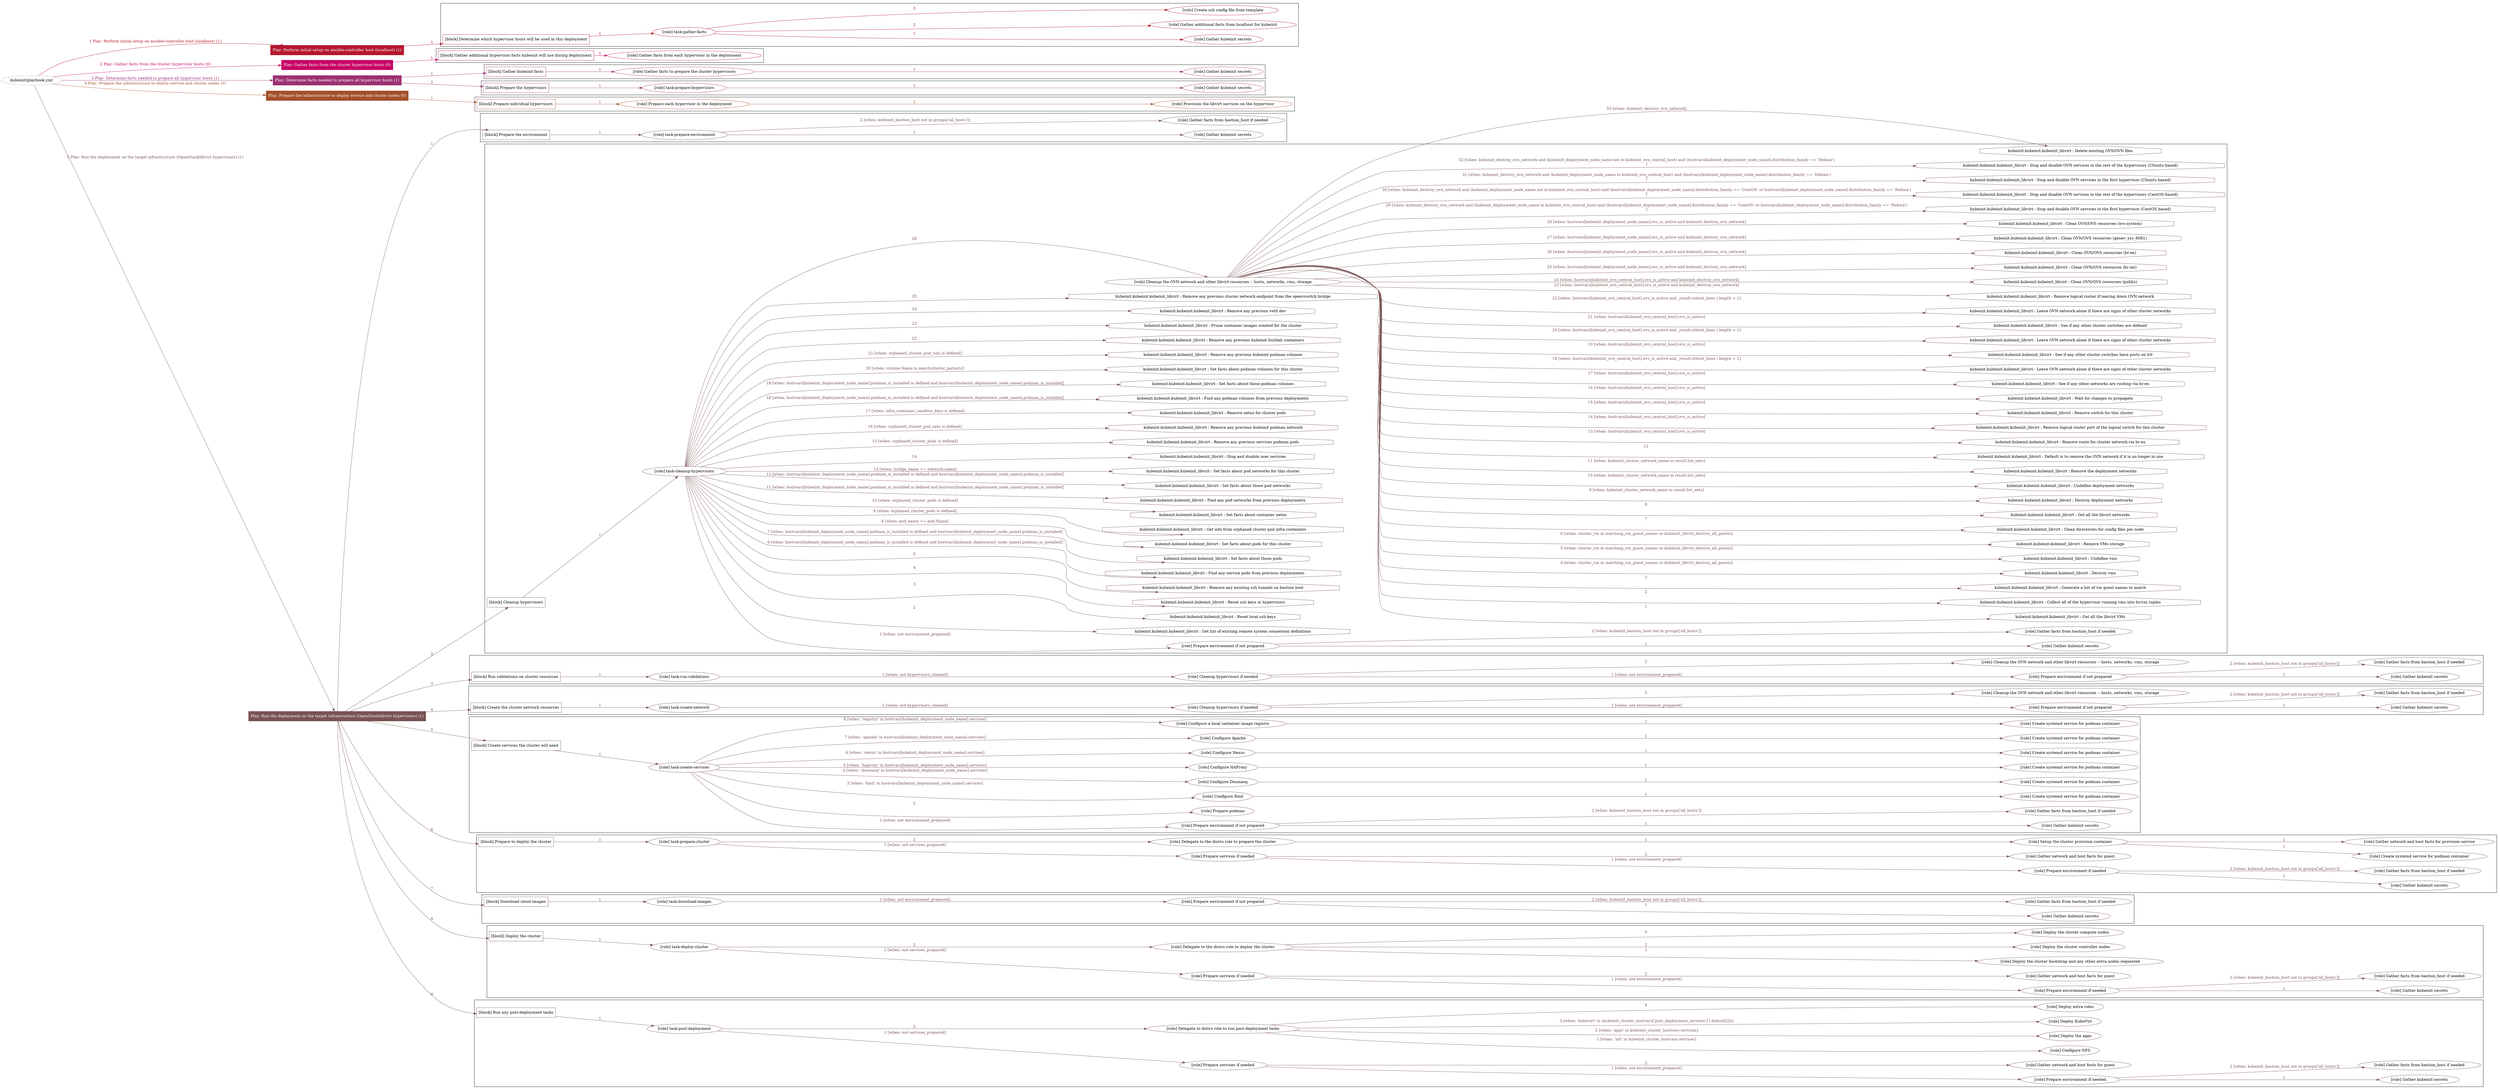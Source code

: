 digraph {
	graph [concentrate=true ordering=in rankdir=LR ratio=fill]
	edge [esep=5 sep=10]
	"kubeinit/playbook.yml" [URL="/home/runner/work/kubeinit/kubeinit/kubeinit/playbook.yml" id=playbook_bc94ba45 style=dotted]
	"kubeinit/playbook.yml" -> play_c8fb224f [label="1 Play: Perform initial setup on ansible-controller host (localhost) (1)" color="#b5172d" fontcolor="#b5172d" id=edge_play_c8fb224f labeltooltip="1 Play: Perform initial setup on ansible-controller host (localhost) (1)" tooltip="1 Play: Perform initial setup on ansible-controller host (localhost) (1)"]
	subgraph "Play: Perform initial setup on ansible-controller host (localhost) (1)" {
		play_c8fb224f [label="Play: Perform initial setup on ansible-controller host (localhost) (1)" URL="/home/runner/work/kubeinit/kubeinit/kubeinit/playbook.yml" color="#b5172d" fontcolor="#ffffff" id=play_c8fb224f shape=box style=filled tooltip=localhost]
		play_c8fb224f -> block_43a62d90 [label=1 color="#b5172d" fontcolor="#b5172d" id=edge_block_43a62d90 labeltooltip=1 tooltip=1]
		subgraph cluster_block_43a62d90 {
			block_43a62d90 [label="[block] Determine which hypervisor hosts will be used in this deployment" URL="/home/runner/work/kubeinit/kubeinit/kubeinit/playbook.yml" color="#b5172d" id=block_43a62d90 labeltooltip="Determine which hypervisor hosts will be used in this deployment" shape=box tooltip="Determine which hypervisor hosts will be used in this deployment"]
			block_43a62d90 -> role_1b0c6fee [label="1 " color="#b5172d" fontcolor="#b5172d" id=edge_role_1b0c6fee labeltooltip="1 " tooltip="1 "]
			subgraph "task-gather-facts" {
				role_1b0c6fee [label="[role] task-gather-facts" URL="/home/runner/work/kubeinit/kubeinit/kubeinit/playbook.yml" color="#b5172d" id=role_1b0c6fee tooltip="task-gather-facts"]
				role_1b0c6fee -> role_11cffaa1 [label="1 " color="#b5172d" fontcolor="#b5172d" id=edge_role_11cffaa1 labeltooltip="1 " tooltip="1 "]
				subgraph "Gather kubeinit secrets" {
					role_11cffaa1 [label="[role] Gather kubeinit secrets" URL="/home/runner/.ansible/collections/ansible_collections/kubeinit/kubeinit/roles/kubeinit_prepare/tasks/build_hypervisors_group.yml" color="#b5172d" id=role_11cffaa1 tooltip="Gather kubeinit secrets"]
				}
				role_1b0c6fee -> role_81a00e3f [label="2 " color="#b5172d" fontcolor="#b5172d" id=edge_role_81a00e3f labeltooltip="2 " tooltip="2 "]
				subgraph "Gather additional facts from localhost for kubeinit" {
					role_81a00e3f [label="[role] Gather additional facts from localhost for kubeinit" URL="/home/runner/.ansible/collections/ansible_collections/kubeinit/kubeinit/roles/kubeinit_prepare/tasks/build_hypervisors_group.yml" color="#b5172d" id=role_81a00e3f tooltip="Gather additional facts from localhost for kubeinit"]
				}
				role_1b0c6fee -> role_4201e319 [label="3 " color="#b5172d" fontcolor="#b5172d" id=edge_role_4201e319 labeltooltip="3 " tooltip="3 "]
				subgraph "Create ssh config file from template" {
					role_4201e319 [label="[role] Create ssh config file from template" URL="/home/runner/.ansible/collections/ansible_collections/kubeinit/kubeinit/roles/kubeinit_prepare/tasks/build_hypervisors_group.yml" color="#b5172d" id=role_4201e319 tooltip="Create ssh config file from template"]
				}
			}
		}
	}
	"kubeinit/playbook.yml" -> play_e295ac91 [label="2 Play: Gather facts from the cluster hypervisor hosts (0)" color="#c70567" fontcolor="#c70567" id=edge_play_e295ac91 labeltooltip="2 Play: Gather facts from the cluster hypervisor hosts (0)" tooltip="2 Play: Gather facts from the cluster hypervisor hosts (0)"]
	subgraph "Play: Gather facts from the cluster hypervisor hosts (0)" {
		play_e295ac91 [label="Play: Gather facts from the cluster hypervisor hosts (0)" URL="/home/runner/work/kubeinit/kubeinit/kubeinit/playbook.yml" color="#c70567" fontcolor="#ffffff" id=play_e295ac91 shape=box style=filled tooltip="Play: Gather facts from the cluster hypervisor hosts (0)"]
		play_e295ac91 -> block_91a30997 [label=1 color="#c70567" fontcolor="#c70567" id=edge_block_91a30997 labeltooltip=1 tooltip=1]
		subgraph cluster_block_91a30997 {
			block_91a30997 [label="[block] Gather additional hypervisor facts kubeinit will use during deployment" URL="/home/runner/work/kubeinit/kubeinit/kubeinit/playbook.yml" color="#c70567" id=block_91a30997 labeltooltip="Gather additional hypervisor facts kubeinit will use during deployment" shape=box tooltip="Gather additional hypervisor facts kubeinit will use during deployment"]
			block_91a30997 -> role_a8717bde [label="1 " color="#c70567" fontcolor="#c70567" id=edge_role_a8717bde labeltooltip="1 " tooltip="1 "]
			subgraph "Gather facts from each hypervisor in the deployment" {
				role_a8717bde [label="[role] Gather facts from each hypervisor in the deployment" URL="/home/runner/work/kubeinit/kubeinit/kubeinit/playbook.yml" color="#c70567" id=role_a8717bde tooltip="Gather facts from each hypervisor in the deployment"]
			}
		}
	}
	"kubeinit/playbook.yml" -> play_f5a96090 [label="3 Play: Determine facts needed to prepare all hypervisor hosts (1)" color="#9b3171" fontcolor="#9b3171" id=edge_play_f5a96090 labeltooltip="3 Play: Determine facts needed to prepare all hypervisor hosts (1)" tooltip="3 Play: Determine facts needed to prepare all hypervisor hosts (1)"]
	subgraph "Play: Determine facts needed to prepare all hypervisor hosts (1)" {
		play_f5a96090 [label="Play: Determine facts needed to prepare all hypervisor hosts (1)" URL="/home/runner/work/kubeinit/kubeinit/kubeinit/playbook.yml" color="#9b3171" fontcolor="#ffffff" id=play_f5a96090 shape=box style=filled tooltip=localhost]
		play_f5a96090 -> block_05349a7c [label=1 color="#9b3171" fontcolor="#9b3171" id=edge_block_05349a7c labeltooltip=1 tooltip=1]
		subgraph cluster_block_05349a7c {
			block_05349a7c [label="[block] Gather kubeinit facts" URL="/home/runner/work/kubeinit/kubeinit/kubeinit/playbook.yml" color="#9b3171" id=block_05349a7c labeltooltip="Gather kubeinit facts" shape=box tooltip="Gather kubeinit facts"]
			block_05349a7c -> role_a3f25b47 [label="1 " color="#9b3171" fontcolor="#9b3171" id=edge_role_a3f25b47 labeltooltip="1 " tooltip="1 "]
			subgraph "Gather facts to prepare the cluster hypervisors" {
				role_a3f25b47 [label="[role] Gather facts to prepare the cluster hypervisors" URL="/home/runner/work/kubeinit/kubeinit/kubeinit/playbook.yml" color="#9b3171" id=role_a3f25b47 tooltip="Gather facts to prepare the cluster hypervisors"]
				role_a3f25b47 -> role_68597c53 [label="1 " color="#9b3171" fontcolor="#9b3171" id=edge_role_68597c53 labeltooltip="1 " tooltip="1 "]
				subgraph "Gather kubeinit secrets" {
					role_68597c53 [label="[role] Gather kubeinit secrets" URL="/home/runner/.ansible/collections/ansible_collections/kubeinit/kubeinit/roles/kubeinit_prepare/tasks/gather_kubeinit_facts.yml" color="#9b3171" id=role_68597c53 tooltip="Gather kubeinit secrets"]
				}
			}
		}
		play_f5a96090 -> block_aa53ec0d [label=2 color="#9b3171" fontcolor="#9b3171" id=edge_block_aa53ec0d labeltooltip=2 tooltip=2]
		subgraph cluster_block_aa53ec0d {
			block_aa53ec0d [label="[block] Prepare the hypervisors" URL="/home/runner/work/kubeinit/kubeinit/kubeinit/playbook.yml" color="#9b3171" id=block_aa53ec0d labeltooltip="Prepare the hypervisors" shape=box tooltip="Prepare the hypervisors"]
			block_aa53ec0d -> role_eb7ebbea [label="1 " color="#9b3171" fontcolor="#9b3171" id=edge_role_eb7ebbea labeltooltip="1 " tooltip="1 "]
			subgraph "task-prepare-hypervisors" {
				role_eb7ebbea [label="[role] task-prepare-hypervisors" URL="/home/runner/work/kubeinit/kubeinit/kubeinit/playbook.yml" color="#9b3171" id=role_eb7ebbea tooltip="task-prepare-hypervisors"]
				role_eb7ebbea -> role_781bd073 [label="1 " color="#9b3171" fontcolor="#9b3171" id=edge_role_781bd073 labeltooltip="1 " tooltip="1 "]
				subgraph "Gather kubeinit secrets" {
					role_781bd073 [label="[role] Gather kubeinit secrets" URL="/home/runner/.ansible/collections/ansible_collections/kubeinit/kubeinit/roles/kubeinit_prepare/tasks/gather_kubeinit_facts.yml" color="#9b3171" id=role_781bd073 tooltip="Gather kubeinit secrets"]
				}
			}
		}
	}
	"kubeinit/playbook.yml" -> play_cde41cfa [label="4 Play: Prepare the infrastructure to deploy service and cluster nodes (0)" color="#a2502a" fontcolor="#a2502a" id=edge_play_cde41cfa labeltooltip="4 Play: Prepare the infrastructure to deploy service and cluster nodes (0)" tooltip="4 Play: Prepare the infrastructure to deploy service and cluster nodes (0)"]
	subgraph "Play: Prepare the infrastructure to deploy service and cluster nodes (0)" {
		play_cde41cfa [label="Play: Prepare the infrastructure to deploy service and cluster nodes (0)" URL="/home/runner/work/kubeinit/kubeinit/kubeinit/playbook.yml" color="#a2502a" fontcolor="#ffffff" id=play_cde41cfa shape=box style=filled tooltip="Play: Prepare the infrastructure to deploy service and cluster nodes (0)"]
		play_cde41cfa -> block_337f337d [label=1 color="#a2502a" fontcolor="#a2502a" id=edge_block_337f337d labeltooltip=1 tooltip=1]
		subgraph cluster_block_337f337d {
			block_337f337d [label="[block] Prepare individual hypervisors" URL="/home/runner/work/kubeinit/kubeinit/kubeinit/playbook.yml" color="#a2502a" id=block_337f337d labeltooltip="Prepare individual hypervisors" shape=box tooltip="Prepare individual hypervisors"]
			block_337f337d -> role_6610ea36 [label="1 " color="#a2502a" fontcolor="#a2502a" id=edge_role_6610ea36 labeltooltip="1 " tooltip="1 "]
			subgraph "Prepare each hypervisor in the deployment" {
				role_6610ea36 [label="[role] Prepare each hypervisor in the deployment" URL="/home/runner/work/kubeinit/kubeinit/kubeinit/playbook.yml" color="#a2502a" id=role_6610ea36 tooltip="Prepare each hypervisor in the deployment"]
				role_6610ea36 -> role_e142198f [label="1 " color="#a2502a" fontcolor="#a2502a" id=edge_role_e142198f labeltooltip="1 " tooltip="1 "]
				subgraph "Provision the libvirt services on the hypervisor" {
					role_e142198f [label="[role] Provision the libvirt services on the hypervisor" URL="/home/runner/.ansible/collections/ansible_collections/kubeinit/kubeinit/roles/kubeinit_prepare/tasks/prepare_hypervisor.yml" color="#a2502a" id=role_e142198f tooltip="Provision the libvirt services on the hypervisor"]
				}
			}
		}
	}
	"kubeinit/playbook.yml" -> play_1b492663 [label="5 Play: Run the deployment on the target infrastructure (OpenStack/libvirt hypervisors) (1)" color="#795353" fontcolor="#795353" id=edge_play_1b492663 labeltooltip="5 Play: Run the deployment on the target infrastructure (OpenStack/libvirt hypervisors) (1)" tooltip="5 Play: Run the deployment on the target infrastructure (OpenStack/libvirt hypervisors) (1)"]
	subgraph "Play: Run the deployment on the target infrastructure (OpenStack/libvirt hypervisors) (1)" {
		play_1b492663 [label="Play: Run the deployment on the target infrastructure (OpenStack/libvirt hypervisors) (1)" URL="/home/runner/work/kubeinit/kubeinit/kubeinit/playbook.yml" color="#795353" fontcolor="#ffffff" id=play_1b492663 shape=box style=filled tooltip=localhost]
		play_1b492663 -> block_260e1df6 [label=1 color="#795353" fontcolor="#795353" id=edge_block_260e1df6 labeltooltip=1 tooltip=1]
		subgraph cluster_block_260e1df6 {
			block_260e1df6 [label="[block] Prepare the environment" URL="/home/runner/work/kubeinit/kubeinit/kubeinit/playbook.yml" color="#795353" id=block_260e1df6 labeltooltip="Prepare the environment" shape=box tooltip="Prepare the environment"]
			block_260e1df6 -> role_52494fa1 [label="1 " color="#795353" fontcolor="#795353" id=edge_role_52494fa1 labeltooltip="1 " tooltip="1 "]
			subgraph "task-prepare-environment" {
				role_52494fa1 [label="[role] task-prepare-environment" URL="/home/runner/work/kubeinit/kubeinit/kubeinit/playbook.yml" color="#795353" id=role_52494fa1 tooltip="task-prepare-environment"]
				role_52494fa1 -> role_e18e9fdf [label="1 " color="#795353" fontcolor="#795353" id=edge_role_e18e9fdf labeltooltip="1 " tooltip="1 "]
				subgraph "Gather kubeinit secrets" {
					role_e18e9fdf [label="[role] Gather kubeinit secrets" URL="/home/runner/.ansible/collections/ansible_collections/kubeinit/kubeinit/roles/kubeinit_prepare/tasks/gather_kubeinit_facts.yml" color="#795353" id=role_e18e9fdf tooltip="Gather kubeinit secrets"]
				}
				role_52494fa1 -> role_e9234ff9 [label="2 [when: kubeinit_bastion_host not in groups['all_hosts']]" color="#795353" fontcolor="#795353" id=edge_role_e9234ff9 labeltooltip="2 [when: kubeinit_bastion_host not in groups['all_hosts']]" tooltip="2 [when: kubeinit_bastion_host not in groups['all_hosts']]"]
				subgraph "Gather facts from bastion_host if needed" {
					role_e9234ff9 [label="[role] Gather facts from bastion_host if needed" URL="/home/runner/.ansible/collections/ansible_collections/kubeinit/kubeinit/roles/kubeinit_prepare/tasks/main.yml" color="#795353" id=role_e9234ff9 tooltip="Gather facts from bastion_host if needed"]
				}
			}
		}
		play_1b492663 -> block_45510311 [label=2 color="#795353" fontcolor="#795353" id=edge_block_45510311 labeltooltip=2 tooltip=2]
		subgraph cluster_block_45510311 {
			block_45510311 [label="[block] Cleanup hypervisors" URL="/home/runner/work/kubeinit/kubeinit/kubeinit/playbook.yml" color="#795353" id=block_45510311 labeltooltip="Cleanup hypervisors" shape=box tooltip="Cleanup hypervisors"]
			block_45510311 -> role_f858a87a [label="1 " color="#795353" fontcolor="#795353" id=edge_role_f858a87a labeltooltip="1 " tooltip="1 "]
			subgraph "task-cleanup-hypervisors" {
				role_f858a87a [label="[role] task-cleanup-hypervisors" URL="/home/runner/work/kubeinit/kubeinit/kubeinit/playbook.yml" color="#795353" id=role_f858a87a tooltip="task-cleanup-hypervisors"]
				role_f858a87a -> role_69ec4a3e [label="1 [when: not environment_prepared]" color="#795353" fontcolor="#795353" id=edge_role_69ec4a3e labeltooltip="1 [when: not environment_prepared]" tooltip="1 [when: not environment_prepared]"]
				subgraph "Prepare environment if not prepared" {
					role_69ec4a3e [label="[role] Prepare environment if not prepared" URL="/home/runner/.ansible/collections/ansible_collections/kubeinit/kubeinit/roles/kubeinit_libvirt/tasks/cleanup_hypervisors.yml" color="#795353" id=role_69ec4a3e tooltip="Prepare environment if not prepared"]
					role_69ec4a3e -> role_b1673691 [label="1 " color="#795353" fontcolor="#795353" id=edge_role_b1673691 labeltooltip="1 " tooltip="1 "]
					subgraph "Gather kubeinit secrets" {
						role_b1673691 [label="[role] Gather kubeinit secrets" URL="/home/runner/.ansible/collections/ansible_collections/kubeinit/kubeinit/roles/kubeinit_prepare/tasks/gather_kubeinit_facts.yml" color="#795353" id=role_b1673691 tooltip="Gather kubeinit secrets"]
					}
					role_69ec4a3e -> role_311bf62e [label="2 [when: kubeinit_bastion_host not in groups['all_hosts']]" color="#795353" fontcolor="#795353" id=edge_role_311bf62e labeltooltip="2 [when: kubeinit_bastion_host not in groups['all_hosts']]" tooltip="2 [when: kubeinit_bastion_host not in groups['all_hosts']]"]
					subgraph "Gather facts from bastion_host if needed" {
						role_311bf62e [label="[role] Gather facts from bastion_host if needed" URL="/home/runner/.ansible/collections/ansible_collections/kubeinit/kubeinit/roles/kubeinit_prepare/tasks/main.yml" color="#795353" id=role_311bf62e tooltip="Gather facts from bastion_host if needed"]
					}
				}
				task_94a7a8d3 [label="kubeinit.kubeinit.kubeinit_libvirt : Get list of existing remote system connection definitions" URL="/home/runner/.ansible/collections/ansible_collections/kubeinit/kubeinit/roles/kubeinit_libvirt/tasks/cleanup_hypervisors.yml" color="#795353" id=task_94a7a8d3 shape=octagon tooltip="kubeinit.kubeinit.kubeinit_libvirt : Get list of existing remote system connection definitions"]
				role_f858a87a -> task_94a7a8d3 [label="2 " color="#795353" fontcolor="#795353" id=edge_task_94a7a8d3 labeltooltip="2 " tooltip="2 "]
				task_bbee1b19 [label="kubeinit.kubeinit.kubeinit_libvirt : Reset local ssh keys" URL="/home/runner/.ansible/collections/ansible_collections/kubeinit/kubeinit/roles/kubeinit_libvirt/tasks/cleanup_hypervisors.yml" color="#795353" id=task_bbee1b19 shape=octagon tooltip="kubeinit.kubeinit.kubeinit_libvirt : Reset local ssh keys"]
				role_f858a87a -> task_bbee1b19 [label="3 " color="#795353" fontcolor="#795353" id=edge_task_bbee1b19 labeltooltip="3 " tooltip="3 "]
				task_b7b26ba7 [label="kubeinit.kubeinit.kubeinit_libvirt : Reset ssh keys in hypervisors" URL="/home/runner/.ansible/collections/ansible_collections/kubeinit/kubeinit/roles/kubeinit_libvirt/tasks/cleanup_hypervisors.yml" color="#795353" id=task_b7b26ba7 shape=octagon tooltip="kubeinit.kubeinit.kubeinit_libvirt : Reset ssh keys in hypervisors"]
				role_f858a87a -> task_b7b26ba7 [label="4 " color="#795353" fontcolor="#795353" id=edge_task_b7b26ba7 labeltooltip="4 " tooltip="4 "]
				task_496d4868 [label="kubeinit.kubeinit.kubeinit_libvirt : Remove any existing ssh tunnels on bastion host" URL="/home/runner/.ansible/collections/ansible_collections/kubeinit/kubeinit/roles/kubeinit_libvirt/tasks/cleanup_hypervisors.yml" color="#795353" id=task_496d4868 shape=octagon tooltip="kubeinit.kubeinit.kubeinit_libvirt : Remove any existing ssh tunnels on bastion host"]
				role_f858a87a -> task_496d4868 [label="5 " color="#795353" fontcolor="#795353" id=edge_task_496d4868 labeltooltip="5 " tooltip="5 "]
				task_376272ea [label="kubeinit.kubeinit.kubeinit_libvirt : Find any service pods from previous deployments" URL="/home/runner/.ansible/collections/ansible_collections/kubeinit/kubeinit/roles/kubeinit_libvirt/tasks/cleanup_hypervisors.yml" color="#795353" id=task_376272ea shape=octagon tooltip="kubeinit.kubeinit.kubeinit_libvirt : Find any service pods from previous deployments"]
				role_f858a87a -> task_376272ea [label="6 [when: hostvars[kubeinit_deployment_node_name].podman_is_installed is defined and hostvars[kubeinit_deployment_node_name].podman_is_installed]" color="#795353" fontcolor="#795353" id=edge_task_376272ea labeltooltip="6 [when: hostvars[kubeinit_deployment_node_name].podman_is_installed is defined and hostvars[kubeinit_deployment_node_name].podman_is_installed]" tooltip="6 [when: hostvars[kubeinit_deployment_node_name].podman_is_installed is defined and hostvars[kubeinit_deployment_node_name].podman_is_installed]"]
				task_f33502d9 [label="kubeinit.kubeinit.kubeinit_libvirt : Set facts about those pods" URL="/home/runner/.ansible/collections/ansible_collections/kubeinit/kubeinit/roles/kubeinit_libvirt/tasks/cleanup_hypervisors.yml" color="#795353" id=task_f33502d9 shape=octagon tooltip="kubeinit.kubeinit.kubeinit_libvirt : Set facts about those pods"]
				role_f858a87a -> task_f33502d9 [label="7 [when: hostvars[kubeinit_deployment_node_name].podman_is_installed is defined and hostvars[kubeinit_deployment_node_name].podman_is_installed]" color="#795353" fontcolor="#795353" id=edge_task_f33502d9 labeltooltip="7 [when: hostvars[kubeinit_deployment_node_name].podman_is_installed is defined and hostvars[kubeinit_deployment_node_name].podman_is_installed]" tooltip="7 [when: hostvars[kubeinit_deployment_node_name].podman_is_installed is defined and hostvars[kubeinit_deployment_node_name].podman_is_installed]"]
				task_d5fa3cbe [label="kubeinit.kubeinit.kubeinit_libvirt : Set facts about pods for this cluster" URL="/home/runner/.ansible/collections/ansible_collections/kubeinit/kubeinit/roles/kubeinit_libvirt/tasks/cleanup_hypervisors.yml" color="#795353" id=task_d5fa3cbe shape=octagon tooltip="kubeinit.kubeinit.kubeinit_libvirt : Set facts about pods for this cluster"]
				role_f858a87a -> task_d5fa3cbe [label="8 [when: pod_name == pod.Name]" color="#795353" fontcolor="#795353" id=edge_task_d5fa3cbe labeltooltip="8 [when: pod_name == pod.Name]" tooltip="8 [when: pod_name == pod.Name]"]
				task_15e9ea5c [label="kubeinit.kubeinit.kubeinit_libvirt : Get info from orphaned cluster pod infra containers" URL="/home/runner/.ansible/collections/ansible_collections/kubeinit/kubeinit/roles/kubeinit_libvirt/tasks/cleanup_hypervisors.yml" color="#795353" id=task_15e9ea5c shape=octagon tooltip="kubeinit.kubeinit.kubeinit_libvirt : Get info from orphaned cluster pod infra containers"]
				role_f858a87a -> task_15e9ea5c [label="9 [when: orphaned_cluster_pods is defined]" color="#795353" fontcolor="#795353" id=edge_task_15e9ea5c labeltooltip="9 [when: orphaned_cluster_pods is defined]" tooltip="9 [when: orphaned_cluster_pods is defined]"]
				task_36ba6f24 [label="kubeinit.kubeinit.kubeinit_libvirt : Set facts about container netns" URL="/home/runner/.ansible/collections/ansible_collections/kubeinit/kubeinit/roles/kubeinit_libvirt/tasks/cleanup_hypervisors.yml" color="#795353" id=task_36ba6f24 shape=octagon tooltip="kubeinit.kubeinit.kubeinit_libvirt : Set facts about container netns"]
				role_f858a87a -> task_36ba6f24 [label="10 [when: orphaned_cluster_pods is defined]" color="#795353" fontcolor="#795353" id=edge_task_36ba6f24 labeltooltip="10 [when: orphaned_cluster_pods is defined]" tooltip="10 [when: orphaned_cluster_pods is defined]"]
				task_c1340288 [label="kubeinit.kubeinit.kubeinit_libvirt : Find any pod networks from previous deployments" URL="/home/runner/.ansible/collections/ansible_collections/kubeinit/kubeinit/roles/kubeinit_libvirt/tasks/cleanup_hypervisors.yml" color="#795353" id=task_c1340288 shape=octagon tooltip="kubeinit.kubeinit.kubeinit_libvirt : Find any pod networks from previous deployments"]
				role_f858a87a -> task_c1340288 [label="11 [when: hostvars[kubeinit_deployment_node_name].podman_is_installed is defined and hostvars[kubeinit_deployment_node_name].podman_is_installed]" color="#795353" fontcolor="#795353" id=edge_task_c1340288 labeltooltip="11 [when: hostvars[kubeinit_deployment_node_name].podman_is_installed is defined and hostvars[kubeinit_deployment_node_name].podman_is_installed]" tooltip="11 [when: hostvars[kubeinit_deployment_node_name].podman_is_installed is defined and hostvars[kubeinit_deployment_node_name].podman_is_installed]"]
				task_30473e7e [label="kubeinit.kubeinit.kubeinit_libvirt : Set facts about those pod networks" URL="/home/runner/.ansible/collections/ansible_collections/kubeinit/kubeinit/roles/kubeinit_libvirt/tasks/cleanup_hypervisors.yml" color="#795353" id=task_30473e7e shape=octagon tooltip="kubeinit.kubeinit.kubeinit_libvirt : Set facts about those pod networks"]
				role_f858a87a -> task_30473e7e [label="12 [when: hostvars[kubeinit_deployment_node_name].podman_is_installed is defined and hostvars[kubeinit_deployment_node_name].podman_is_installed]" color="#795353" fontcolor="#795353" id=edge_task_30473e7e labeltooltip="12 [when: hostvars[kubeinit_deployment_node_name].podman_is_installed is defined and hostvars[kubeinit_deployment_node_name].podman_is_installed]" tooltip="12 [when: hostvars[kubeinit_deployment_node_name].podman_is_installed is defined and hostvars[kubeinit_deployment_node_name].podman_is_installed]"]
				task_7ee0b368 [label="kubeinit.kubeinit.kubeinit_libvirt : Set facts about pod networks for this cluster" URL="/home/runner/.ansible/collections/ansible_collections/kubeinit/kubeinit/roles/kubeinit_libvirt/tasks/cleanup_hypervisors.yml" color="#795353" id=task_7ee0b368 shape=octagon tooltip="kubeinit.kubeinit.kubeinit_libvirt : Set facts about pod networks for this cluster"]
				role_f858a87a -> task_7ee0b368 [label="13 [when: bridge_name == network.name]" color="#795353" fontcolor="#795353" id=edge_task_7ee0b368 labeltooltip="13 [when: bridge_name == network.name]" tooltip="13 [when: bridge_name == network.name]"]
				task_b0fa6f33 [label="kubeinit.kubeinit.kubeinit_libvirt : Stop and disable user services" URL="/home/runner/.ansible/collections/ansible_collections/kubeinit/kubeinit/roles/kubeinit_libvirt/tasks/cleanup_hypervisors.yml" color="#795353" id=task_b0fa6f33 shape=octagon tooltip="kubeinit.kubeinit.kubeinit_libvirt : Stop and disable user services"]
				role_f858a87a -> task_b0fa6f33 [label="14 " color="#795353" fontcolor="#795353" id=edge_task_b0fa6f33 labeltooltip="14 " tooltip="14 "]
				task_e37ac654 [label="kubeinit.kubeinit.kubeinit_libvirt : Remove any previous services podman pods" URL="/home/runner/.ansible/collections/ansible_collections/kubeinit/kubeinit/roles/kubeinit_libvirt/tasks/cleanup_hypervisors.yml" color="#795353" id=task_e37ac654 shape=octagon tooltip="kubeinit.kubeinit.kubeinit_libvirt : Remove any previous services podman pods"]
				role_f858a87a -> task_e37ac654 [label="15 [when: orphaned_cluster_pods is defined]" color="#795353" fontcolor="#795353" id=edge_task_e37ac654 labeltooltip="15 [when: orphaned_cluster_pods is defined]" tooltip="15 [when: orphaned_cluster_pods is defined]"]
				task_d341f9f4 [label="kubeinit.kubeinit.kubeinit_libvirt : Remove any previous kubeinit podman network" URL="/home/runner/.ansible/collections/ansible_collections/kubeinit/kubeinit/roles/kubeinit_libvirt/tasks/cleanup_hypervisors.yml" color="#795353" id=task_d341f9f4 shape=octagon tooltip="kubeinit.kubeinit.kubeinit_libvirt : Remove any previous kubeinit podman network"]
				role_f858a87a -> task_d341f9f4 [label="16 [when: orphaned_cluster_pod_nets is defined]" color="#795353" fontcolor="#795353" id=edge_task_d341f9f4 labeltooltip="16 [when: orphaned_cluster_pod_nets is defined]" tooltip="16 [when: orphaned_cluster_pod_nets is defined]"]
				task_a4c03c89 [label="kubeinit.kubeinit.kubeinit_libvirt : Remove netns for cluster pods" URL="/home/runner/.ansible/collections/ansible_collections/kubeinit/kubeinit/roles/kubeinit_libvirt/tasks/cleanup_hypervisors.yml" color="#795353" id=task_a4c03c89 shape=octagon tooltip="kubeinit.kubeinit.kubeinit_libvirt : Remove netns for cluster pods"]
				role_f858a87a -> task_a4c03c89 [label="17 [when: infra_container_sandbox_keys is defined]" color="#795353" fontcolor="#795353" id=edge_task_a4c03c89 labeltooltip="17 [when: infra_container_sandbox_keys is defined]" tooltip="17 [when: infra_container_sandbox_keys is defined]"]
				task_624cde39 [label="kubeinit.kubeinit.kubeinit_libvirt : Find any podman volumes from previous deployments" URL="/home/runner/.ansible/collections/ansible_collections/kubeinit/kubeinit/roles/kubeinit_libvirt/tasks/cleanup_hypervisors.yml" color="#795353" id=task_624cde39 shape=octagon tooltip="kubeinit.kubeinit.kubeinit_libvirt : Find any podman volumes from previous deployments"]
				role_f858a87a -> task_624cde39 [label="18 [when: hostvars[kubeinit_deployment_node_name].podman_is_installed is defined and hostvars[kubeinit_deployment_node_name].podman_is_installed]" color="#795353" fontcolor="#795353" id=edge_task_624cde39 labeltooltip="18 [when: hostvars[kubeinit_deployment_node_name].podman_is_installed is defined and hostvars[kubeinit_deployment_node_name].podman_is_installed]" tooltip="18 [when: hostvars[kubeinit_deployment_node_name].podman_is_installed is defined and hostvars[kubeinit_deployment_node_name].podman_is_installed]"]
				task_61e26e29 [label="kubeinit.kubeinit.kubeinit_libvirt : Set facts about those podman volumes" URL="/home/runner/.ansible/collections/ansible_collections/kubeinit/kubeinit/roles/kubeinit_libvirt/tasks/cleanup_hypervisors.yml" color="#795353" id=task_61e26e29 shape=octagon tooltip="kubeinit.kubeinit.kubeinit_libvirt : Set facts about those podman volumes"]
				role_f858a87a -> task_61e26e29 [label="19 [when: hostvars[kubeinit_deployment_node_name].podman_is_installed is defined and hostvars[kubeinit_deployment_node_name].podman_is_installed]" color="#795353" fontcolor="#795353" id=edge_task_61e26e29 labeltooltip="19 [when: hostvars[kubeinit_deployment_node_name].podman_is_installed is defined and hostvars[kubeinit_deployment_node_name].podman_is_installed]" tooltip="19 [when: hostvars[kubeinit_deployment_node_name].podman_is_installed is defined and hostvars[kubeinit_deployment_node_name].podman_is_installed]"]
				task_0743dbcd [label="kubeinit.kubeinit.kubeinit_libvirt : Set facts about podman volumes for this cluster" URL="/home/runner/.ansible/collections/ansible_collections/kubeinit/kubeinit/roles/kubeinit_libvirt/tasks/cleanup_hypervisors.yml" color="#795353" id=task_0743dbcd shape=octagon tooltip="kubeinit.kubeinit.kubeinit_libvirt : Set facts about podman volumes for this cluster"]
				role_f858a87a -> task_0743dbcd [label="20 [when: volume.Name is match(cluster_pattern)]" color="#795353" fontcolor="#795353" id=edge_task_0743dbcd labeltooltip="20 [when: volume.Name is match(cluster_pattern)]" tooltip="20 [when: volume.Name is match(cluster_pattern)]"]
				task_f271fdcf [label="kubeinit.kubeinit.kubeinit_libvirt : Remove any previous kubeinit podman volumes" URL="/home/runner/.ansible/collections/ansible_collections/kubeinit/kubeinit/roles/kubeinit_libvirt/tasks/cleanup_hypervisors.yml" color="#795353" id=task_f271fdcf shape=octagon tooltip="kubeinit.kubeinit.kubeinit_libvirt : Remove any previous kubeinit podman volumes"]
				role_f858a87a -> task_f271fdcf [label="21 [when: orphaned_cluster_pod_vols is defined]" color="#795353" fontcolor="#795353" id=edge_task_f271fdcf labeltooltip="21 [when: orphaned_cluster_pod_vols is defined]" tooltip="21 [when: orphaned_cluster_pod_vols is defined]"]
				task_98feae18 [label="kubeinit.kubeinit.kubeinit_libvirt : Remove any previous kubeinit buildah containers" URL="/home/runner/.ansible/collections/ansible_collections/kubeinit/kubeinit/roles/kubeinit_libvirt/tasks/cleanup_hypervisors.yml" color="#795353" id=task_98feae18 shape=octagon tooltip="kubeinit.kubeinit.kubeinit_libvirt : Remove any previous kubeinit buildah containers"]
				role_f858a87a -> task_98feae18 [label="22 " color="#795353" fontcolor="#795353" id=edge_task_98feae18 labeltooltip="22 " tooltip="22 "]
				task_db0736a7 [label="kubeinit.kubeinit.kubeinit_libvirt : Prune container images created for the cluster" URL="/home/runner/.ansible/collections/ansible_collections/kubeinit/kubeinit/roles/kubeinit_libvirt/tasks/cleanup_hypervisors.yml" color="#795353" id=task_db0736a7 shape=octagon tooltip="kubeinit.kubeinit.kubeinit_libvirt : Prune container images created for the cluster"]
				role_f858a87a -> task_db0736a7 [label="23 " color="#795353" fontcolor="#795353" id=edge_task_db0736a7 labeltooltip="23 " tooltip="23 "]
				task_a2d5392d [label="kubeinit.kubeinit.kubeinit_libvirt : Remove any previous veth dev" URL="/home/runner/.ansible/collections/ansible_collections/kubeinit/kubeinit/roles/kubeinit_libvirt/tasks/cleanup_hypervisors.yml" color="#795353" id=task_a2d5392d shape=octagon tooltip="kubeinit.kubeinit.kubeinit_libvirt : Remove any previous veth dev"]
				role_f858a87a -> task_a2d5392d [label="24 " color="#795353" fontcolor="#795353" id=edge_task_a2d5392d labeltooltip="24 " tooltip="24 "]
				task_9277055f [label="kubeinit.kubeinit.kubeinit_libvirt : Remove any previous cluster network endpoint from the openvswitch bridge" URL="/home/runner/.ansible/collections/ansible_collections/kubeinit/kubeinit/roles/kubeinit_libvirt/tasks/cleanup_hypervisors.yml" color="#795353" id=task_9277055f shape=octagon tooltip="kubeinit.kubeinit.kubeinit_libvirt : Remove any previous cluster network endpoint from the openvswitch bridge"]
				role_f858a87a -> task_9277055f [label="25 " color="#795353" fontcolor="#795353" id=edge_task_9277055f labeltooltip="25 " tooltip="25 "]
				role_f858a87a -> role_91a4118a [label="26 " color="#795353" fontcolor="#795353" id=edge_role_91a4118a labeltooltip="26 " tooltip="26 "]
				subgraph "Cleanup the OVN network and other libvirt resources -- hosts, networks, vms, storage" {
					role_91a4118a [label="[role] Cleanup the OVN network and other libvirt resources -- hosts, networks, vms, storage" URL="/home/runner/.ansible/collections/ansible_collections/kubeinit/kubeinit/roles/kubeinit_libvirt/tasks/cleanup_hypervisors.yml" color="#795353" id=role_91a4118a tooltip="Cleanup the OVN network and other libvirt resources -- hosts, networks, vms, storage"]
					task_2670e4b9 [label="kubeinit.kubeinit.kubeinit_libvirt : Get all the libvirt VMs" URL="/home/runner/.ansible/collections/ansible_collections/kubeinit/kubeinit/roles/kubeinit_libvirt/tasks/cleanup_libvirt.yml" color="#795353" id=task_2670e4b9 shape=octagon tooltip="kubeinit.kubeinit.kubeinit_libvirt : Get all the libvirt VMs"]
					role_91a4118a -> task_2670e4b9 [label="1 " color="#795353" fontcolor="#795353" id=edge_task_2670e4b9 labeltooltip="1 " tooltip="1 "]
					task_f72d6a7d [label="kubeinit.kubeinit.kubeinit_libvirt : Collect all of the hypervisor running vms into hv/vm tuples" URL="/home/runner/.ansible/collections/ansible_collections/kubeinit/kubeinit/roles/kubeinit_libvirt/tasks/cleanup_libvirt.yml" color="#795353" id=task_f72d6a7d shape=octagon tooltip="kubeinit.kubeinit.kubeinit_libvirt : Collect all of the hypervisor running vms into hv/vm tuples"]
					role_91a4118a -> task_f72d6a7d [label="2 " color="#795353" fontcolor="#795353" id=edge_task_f72d6a7d labeltooltip="2 " tooltip="2 "]
					task_e25175a0 [label="kubeinit.kubeinit.kubeinit_libvirt : Generate a list of vm guest names to match" URL="/home/runner/.ansible/collections/ansible_collections/kubeinit/kubeinit/roles/kubeinit_libvirt/tasks/cleanup_libvirt.yml" color="#795353" id=task_e25175a0 shape=octagon tooltip="kubeinit.kubeinit.kubeinit_libvirt : Generate a list of vm guest names to match"]
					role_91a4118a -> task_e25175a0 [label="3 " color="#795353" fontcolor="#795353" id=edge_task_e25175a0 labeltooltip="3 " tooltip="3 "]
					task_0dc64b3d [label="kubeinit.kubeinit.kubeinit_libvirt : Destroy vms" URL="/home/runner/.ansible/collections/ansible_collections/kubeinit/kubeinit/roles/kubeinit_libvirt/tasks/cleanup_libvirt.yml" color="#795353" id=task_0dc64b3d shape=octagon tooltip="kubeinit.kubeinit.kubeinit_libvirt : Destroy vms"]
					role_91a4118a -> task_0dc64b3d [label="4 [when: cluster_vm in matching_vm_guest_names or kubeinit_libvirt_destroy_all_guests]" color="#795353" fontcolor="#795353" id=edge_task_0dc64b3d labeltooltip="4 [when: cluster_vm in matching_vm_guest_names or kubeinit_libvirt_destroy_all_guests]" tooltip="4 [when: cluster_vm in matching_vm_guest_names or kubeinit_libvirt_destroy_all_guests]"]
					task_f9c28e1b [label="kubeinit.kubeinit.kubeinit_libvirt : Undefine vms" URL="/home/runner/.ansible/collections/ansible_collections/kubeinit/kubeinit/roles/kubeinit_libvirt/tasks/cleanup_libvirt.yml" color="#795353" id=task_f9c28e1b shape=octagon tooltip="kubeinit.kubeinit.kubeinit_libvirt : Undefine vms"]
					role_91a4118a -> task_f9c28e1b [label="5 [when: cluster_vm in matching_vm_guest_names or kubeinit_libvirt_destroy_all_guests]" color="#795353" fontcolor="#795353" id=edge_task_f9c28e1b labeltooltip="5 [when: cluster_vm in matching_vm_guest_names or kubeinit_libvirt_destroy_all_guests]" tooltip="5 [when: cluster_vm in matching_vm_guest_names or kubeinit_libvirt_destroy_all_guests]"]
					task_2b4b4f85 [label="kubeinit.kubeinit.kubeinit_libvirt : Remove VMs storage" URL="/home/runner/.ansible/collections/ansible_collections/kubeinit/kubeinit/roles/kubeinit_libvirt/tasks/cleanup_libvirt.yml" color="#795353" id=task_2b4b4f85 shape=octagon tooltip="kubeinit.kubeinit.kubeinit_libvirt : Remove VMs storage"]
					role_91a4118a -> task_2b4b4f85 [label="6 [when: cluster_vm in matching_vm_guest_names or kubeinit_libvirt_destroy_all_guests]" color="#795353" fontcolor="#795353" id=edge_task_2b4b4f85 labeltooltip="6 [when: cluster_vm in matching_vm_guest_names or kubeinit_libvirt_destroy_all_guests]" tooltip="6 [when: cluster_vm in matching_vm_guest_names or kubeinit_libvirt_destroy_all_guests]"]
					task_898cfd27 [label="kubeinit.kubeinit.kubeinit_libvirt : Clean directories for config files per node" URL="/home/runner/.ansible/collections/ansible_collections/kubeinit/kubeinit/roles/kubeinit_libvirt/tasks/cleanup_libvirt.yml" color="#795353" id=task_898cfd27 shape=octagon tooltip="kubeinit.kubeinit.kubeinit_libvirt : Clean directories for config files per node"]
					role_91a4118a -> task_898cfd27 [label="7 " color="#795353" fontcolor="#795353" id=edge_task_898cfd27 labeltooltip="7 " tooltip="7 "]
					task_22bce220 [label="kubeinit.kubeinit.kubeinit_libvirt : Get all the libvirt networks" URL="/home/runner/.ansible/collections/ansible_collections/kubeinit/kubeinit/roles/kubeinit_libvirt/tasks/cleanup_libvirt.yml" color="#795353" id=task_22bce220 shape=octagon tooltip="kubeinit.kubeinit.kubeinit_libvirt : Get all the libvirt networks"]
					role_91a4118a -> task_22bce220 [label="8 " color="#795353" fontcolor="#795353" id=edge_task_22bce220 labeltooltip="8 " tooltip="8 "]
					task_9fa9bb12 [label="kubeinit.kubeinit.kubeinit_libvirt : Destroy deployment networks" URL="/home/runner/.ansible/collections/ansible_collections/kubeinit/kubeinit/roles/kubeinit_libvirt/tasks/cleanup_libvirt.yml" color="#795353" id=task_9fa9bb12 shape=octagon tooltip="kubeinit.kubeinit.kubeinit_libvirt : Destroy deployment networks"]
					role_91a4118a -> task_9fa9bb12 [label="9 [when: kubeinit_cluster_network_name in result.list_nets]" color="#795353" fontcolor="#795353" id=edge_task_9fa9bb12 labeltooltip="9 [when: kubeinit_cluster_network_name in result.list_nets]" tooltip="9 [when: kubeinit_cluster_network_name in result.list_nets]"]
					task_88d11311 [label="kubeinit.kubeinit.kubeinit_libvirt : Undefine deployment networks" URL="/home/runner/.ansible/collections/ansible_collections/kubeinit/kubeinit/roles/kubeinit_libvirt/tasks/cleanup_libvirt.yml" color="#795353" id=task_88d11311 shape=octagon tooltip="kubeinit.kubeinit.kubeinit_libvirt : Undefine deployment networks"]
					role_91a4118a -> task_88d11311 [label="10 [when: kubeinit_cluster_network_name in result.list_nets]" color="#795353" fontcolor="#795353" id=edge_task_88d11311 labeltooltip="10 [when: kubeinit_cluster_network_name in result.list_nets]" tooltip="10 [when: kubeinit_cluster_network_name in result.list_nets]"]
					task_9ad2b4eb [label="kubeinit.kubeinit.kubeinit_libvirt : Remove the deployment networks" URL="/home/runner/.ansible/collections/ansible_collections/kubeinit/kubeinit/roles/kubeinit_libvirt/tasks/cleanup_libvirt.yml" color="#795353" id=task_9ad2b4eb shape=octagon tooltip="kubeinit.kubeinit.kubeinit_libvirt : Remove the deployment networks"]
					role_91a4118a -> task_9ad2b4eb [label="11 [when: kubeinit_cluster_network_name in result.list_nets]" color="#795353" fontcolor="#795353" id=edge_task_9ad2b4eb labeltooltip="11 [when: kubeinit_cluster_network_name in result.list_nets]" tooltip="11 [when: kubeinit_cluster_network_name in result.list_nets]"]
					task_c023597a [label="kubeinit.kubeinit.kubeinit_libvirt : Default is to remove the OVN network if it is no longer in use" URL="/home/runner/.ansible/collections/ansible_collections/kubeinit/kubeinit/roles/kubeinit_libvirt/tasks/cleanup_libvirt.yml" color="#795353" id=task_c023597a shape=octagon tooltip="kubeinit.kubeinit.kubeinit_libvirt : Default is to remove the OVN network if it is no longer in use"]
					role_91a4118a -> task_c023597a [label="12 " color="#795353" fontcolor="#795353" id=edge_task_c023597a labeltooltip="12 " tooltip="12 "]
					task_5bca398e [label="kubeinit.kubeinit.kubeinit_libvirt : Remove route for cluster network via br-ex" URL="/home/runner/.ansible/collections/ansible_collections/kubeinit/kubeinit/roles/kubeinit_libvirt/tasks/cleanup_libvirt.yml" color="#795353" id=task_5bca398e shape=octagon tooltip="kubeinit.kubeinit.kubeinit_libvirt : Remove route for cluster network via br-ex"]
					role_91a4118a -> task_5bca398e [label="13 [when: hostvars[kubeinit_ovn_central_host].ovs_is_active]" color="#795353" fontcolor="#795353" id=edge_task_5bca398e labeltooltip="13 [when: hostvars[kubeinit_ovn_central_host].ovs_is_active]" tooltip="13 [when: hostvars[kubeinit_ovn_central_host].ovs_is_active]"]
					task_f2b5184f [label="kubeinit.kubeinit.kubeinit_libvirt : Remove logical router port of the logical switch for this cluster" URL="/home/runner/.ansible/collections/ansible_collections/kubeinit/kubeinit/roles/kubeinit_libvirt/tasks/cleanup_libvirt.yml" color="#795353" id=task_f2b5184f shape=octagon tooltip="kubeinit.kubeinit.kubeinit_libvirt : Remove logical router port of the logical switch for this cluster"]
					role_91a4118a -> task_f2b5184f [label="14 [when: hostvars[kubeinit_ovn_central_host].ovs_is_active]" color="#795353" fontcolor="#795353" id=edge_task_f2b5184f labeltooltip="14 [when: hostvars[kubeinit_ovn_central_host].ovs_is_active]" tooltip="14 [when: hostvars[kubeinit_ovn_central_host].ovs_is_active]"]
					task_e5ca30a3 [label="kubeinit.kubeinit.kubeinit_libvirt : Remove switch for this cluster" URL="/home/runner/.ansible/collections/ansible_collections/kubeinit/kubeinit/roles/kubeinit_libvirt/tasks/cleanup_libvirt.yml" color="#795353" id=task_e5ca30a3 shape=octagon tooltip="kubeinit.kubeinit.kubeinit_libvirt : Remove switch for this cluster"]
					role_91a4118a -> task_e5ca30a3 [label="15 [when: hostvars[kubeinit_ovn_central_host].ovs_is_active]" color="#795353" fontcolor="#795353" id=edge_task_e5ca30a3 labeltooltip="15 [when: hostvars[kubeinit_ovn_central_host].ovs_is_active]" tooltip="15 [when: hostvars[kubeinit_ovn_central_host].ovs_is_active]"]
					task_574729d9 [label="kubeinit.kubeinit.kubeinit_libvirt : Wait for changes to propagate" URL="/home/runner/.ansible/collections/ansible_collections/kubeinit/kubeinit/roles/kubeinit_libvirt/tasks/cleanup_libvirt.yml" color="#795353" id=task_574729d9 shape=octagon tooltip="kubeinit.kubeinit.kubeinit_libvirt : Wait for changes to propagate"]
					role_91a4118a -> task_574729d9 [label="16 [when: hostvars[kubeinit_ovn_central_host].ovs_is_active]" color="#795353" fontcolor="#795353" id=edge_task_574729d9 labeltooltip="16 [when: hostvars[kubeinit_ovn_central_host].ovs_is_active]" tooltip="16 [when: hostvars[kubeinit_ovn_central_host].ovs_is_active]"]
					task_fcddefeb [label="kubeinit.kubeinit.kubeinit_libvirt : See if any other networks are routing via br-ex" URL="/home/runner/.ansible/collections/ansible_collections/kubeinit/kubeinit/roles/kubeinit_libvirt/tasks/cleanup_libvirt.yml" color="#795353" id=task_fcddefeb shape=octagon tooltip="kubeinit.kubeinit.kubeinit_libvirt : See if any other networks are routing via br-ex"]
					role_91a4118a -> task_fcddefeb [label="17 [when: hostvars[kubeinit_ovn_central_host].ovs_is_active]" color="#795353" fontcolor="#795353" id=edge_task_fcddefeb labeltooltip="17 [when: hostvars[kubeinit_ovn_central_host].ovs_is_active]" tooltip="17 [when: hostvars[kubeinit_ovn_central_host].ovs_is_active]"]
					task_48d05341 [label="kubeinit.kubeinit.kubeinit_libvirt : Leave OVN network alone if there are signs of other cluster networks" URL="/home/runner/.ansible/collections/ansible_collections/kubeinit/kubeinit/roles/kubeinit_libvirt/tasks/cleanup_libvirt.yml" color="#795353" id=task_48d05341 shape=octagon tooltip="kubeinit.kubeinit.kubeinit_libvirt : Leave OVN network alone if there are signs of other cluster networks"]
					role_91a4118a -> task_48d05341 [label="18 [when: hostvars[kubeinit_ovn_central_host].ovs_is_active and _result.stdout_lines | length > 1]" color="#795353" fontcolor="#795353" id=edge_task_48d05341 labeltooltip="18 [when: hostvars[kubeinit_ovn_central_host].ovs_is_active and _result.stdout_lines | length > 1]" tooltip="18 [when: hostvars[kubeinit_ovn_central_host].ovs_is_active and _result.stdout_lines | length > 1]"]
					task_996d5ea5 [label="kubeinit.kubeinit.kubeinit_libvirt : See if any other cluster switches have ports on lr0" URL="/home/runner/.ansible/collections/ansible_collections/kubeinit/kubeinit/roles/kubeinit_libvirt/tasks/cleanup_libvirt.yml" color="#795353" id=task_996d5ea5 shape=octagon tooltip="kubeinit.kubeinit.kubeinit_libvirt : See if any other cluster switches have ports on lr0"]
					role_91a4118a -> task_996d5ea5 [label="19 [when: hostvars[kubeinit_ovn_central_host].ovs_is_active]" color="#795353" fontcolor="#795353" id=edge_task_996d5ea5 labeltooltip="19 [when: hostvars[kubeinit_ovn_central_host].ovs_is_active]" tooltip="19 [when: hostvars[kubeinit_ovn_central_host].ovs_is_active]"]
					task_166b2bcb [label="kubeinit.kubeinit.kubeinit_libvirt : Leave OVN network alone if there are signs of other cluster networks" URL="/home/runner/.ansible/collections/ansible_collections/kubeinit/kubeinit/roles/kubeinit_libvirt/tasks/cleanup_libvirt.yml" color="#795353" id=task_166b2bcb shape=octagon tooltip="kubeinit.kubeinit.kubeinit_libvirt : Leave OVN network alone if there are signs of other cluster networks"]
					role_91a4118a -> task_166b2bcb [label="20 [when: hostvars[kubeinit_ovn_central_host].ovs_is_active and _result.stdout_lines | length > 1]" color="#795353" fontcolor="#795353" id=edge_task_166b2bcb labeltooltip="20 [when: hostvars[kubeinit_ovn_central_host].ovs_is_active and _result.stdout_lines | length > 1]" tooltip="20 [when: hostvars[kubeinit_ovn_central_host].ovs_is_active and _result.stdout_lines | length > 1]"]
					task_232a56b7 [label="kubeinit.kubeinit.kubeinit_libvirt : See if any other cluster switches are defined" URL="/home/runner/.ansible/collections/ansible_collections/kubeinit/kubeinit/roles/kubeinit_libvirt/tasks/cleanup_libvirt.yml" color="#795353" id=task_232a56b7 shape=octagon tooltip="kubeinit.kubeinit.kubeinit_libvirt : See if any other cluster switches are defined"]
					role_91a4118a -> task_232a56b7 [label="21 [when: hostvars[kubeinit_ovn_central_host].ovs_is_active]" color="#795353" fontcolor="#795353" id=edge_task_232a56b7 labeltooltip="21 [when: hostvars[kubeinit_ovn_central_host].ovs_is_active]" tooltip="21 [when: hostvars[kubeinit_ovn_central_host].ovs_is_active]"]
					task_4313321f [label="kubeinit.kubeinit.kubeinit_libvirt : Leave OVN network alone if there are signs of other cluster networks" URL="/home/runner/.ansible/collections/ansible_collections/kubeinit/kubeinit/roles/kubeinit_libvirt/tasks/cleanup_libvirt.yml" color="#795353" id=task_4313321f shape=octagon tooltip="kubeinit.kubeinit.kubeinit_libvirt : Leave OVN network alone if there are signs of other cluster networks"]
					role_91a4118a -> task_4313321f [label="22 [when: hostvars[kubeinit_ovn_central_host].ovs_is_active and _result.stdout_lines | length > 1]" color="#795353" fontcolor="#795353" id=edge_task_4313321f labeltooltip="22 [when: hostvars[kubeinit_ovn_central_host].ovs_is_active and _result.stdout_lines | length > 1]" tooltip="22 [when: hostvars[kubeinit_ovn_central_host].ovs_is_active and _result.stdout_lines | length > 1]"]
					task_86be4b64 [label="kubeinit.kubeinit.kubeinit_libvirt : Remove logical router if tearing down OVN network" URL="/home/runner/.ansible/collections/ansible_collections/kubeinit/kubeinit/roles/kubeinit_libvirt/tasks/cleanup_libvirt.yml" color="#795353" id=task_86be4b64 shape=octagon tooltip="kubeinit.kubeinit.kubeinit_libvirt : Remove logical router if tearing down OVN network"]
					role_91a4118a -> task_86be4b64 [label="23 [when: hostvars[kubeinit_ovn_central_host].ovs_is_active and kubeinit_destroy_ovn_network]" color="#795353" fontcolor="#795353" id=edge_task_86be4b64 labeltooltip="23 [when: hostvars[kubeinit_ovn_central_host].ovs_is_active and kubeinit_destroy_ovn_network]" tooltip="23 [when: hostvars[kubeinit_ovn_central_host].ovs_is_active and kubeinit_destroy_ovn_network]"]
					task_f4dbc2dd [label="kubeinit.kubeinit.kubeinit_libvirt : Clean OVN/OVS resources (public)" URL="/home/runner/.ansible/collections/ansible_collections/kubeinit/kubeinit/roles/kubeinit_libvirt/tasks/cleanup_libvirt.yml" color="#795353" id=task_f4dbc2dd shape=octagon tooltip="kubeinit.kubeinit.kubeinit_libvirt : Clean OVN/OVS resources (public)"]
					role_91a4118a -> task_f4dbc2dd [label="24 [when: hostvars[kubeinit_ovn_central_host].ovs_is_active and kubeinit_destroy_ovn_network]" color="#795353" fontcolor="#795353" id=edge_task_f4dbc2dd labeltooltip="24 [when: hostvars[kubeinit_ovn_central_host].ovs_is_active and kubeinit_destroy_ovn_network]" tooltip="24 [when: hostvars[kubeinit_ovn_central_host].ovs_is_active and kubeinit_destroy_ovn_network]"]
					task_c930f2ff [label="kubeinit.kubeinit.kubeinit_libvirt : Clean OVN/OVS resources (br-int)" URL="/home/runner/.ansible/collections/ansible_collections/kubeinit/kubeinit/roles/kubeinit_libvirt/tasks/cleanup_libvirt.yml" color="#795353" id=task_c930f2ff shape=octagon tooltip="kubeinit.kubeinit.kubeinit_libvirt : Clean OVN/OVS resources (br-int)"]
					role_91a4118a -> task_c930f2ff [label="25 [when: hostvars[kubeinit_deployment_node_name].ovs_is_active and kubeinit_destroy_ovn_network]" color="#795353" fontcolor="#795353" id=edge_task_c930f2ff labeltooltip="25 [when: hostvars[kubeinit_deployment_node_name].ovs_is_active and kubeinit_destroy_ovn_network]" tooltip="25 [when: hostvars[kubeinit_deployment_node_name].ovs_is_active and kubeinit_destroy_ovn_network]"]
					task_386e9b11 [label="kubeinit.kubeinit.kubeinit_libvirt : Clean OVN/OVS resources (br-ex)" URL="/home/runner/.ansible/collections/ansible_collections/kubeinit/kubeinit/roles/kubeinit_libvirt/tasks/cleanup_libvirt.yml" color="#795353" id=task_386e9b11 shape=octagon tooltip="kubeinit.kubeinit.kubeinit_libvirt : Clean OVN/OVS resources (br-ex)"]
					role_91a4118a -> task_386e9b11 [label="26 [when: hostvars[kubeinit_deployment_node_name].ovs_is_active and kubeinit_destroy_ovn_network]" color="#795353" fontcolor="#795353" id=edge_task_386e9b11 labeltooltip="26 [when: hostvars[kubeinit_deployment_node_name].ovs_is_active and kubeinit_destroy_ovn_network]" tooltip="26 [when: hostvars[kubeinit_deployment_node_name].ovs_is_active and kubeinit_destroy_ovn_network]"]
					task_7aeca034 [label="kubeinit.kubeinit.kubeinit_libvirt : Clean OVN/OVS resources (genev_sys_6081)" URL="/home/runner/.ansible/collections/ansible_collections/kubeinit/kubeinit/roles/kubeinit_libvirt/tasks/cleanup_libvirt.yml" color="#795353" id=task_7aeca034 shape=octagon tooltip="kubeinit.kubeinit.kubeinit_libvirt : Clean OVN/OVS resources (genev_sys_6081)"]
					role_91a4118a -> task_7aeca034 [label="27 [when: hostvars[kubeinit_deployment_node_name].ovs_is_active and kubeinit_destroy_ovn_network]" color="#795353" fontcolor="#795353" id=edge_task_7aeca034 labeltooltip="27 [when: hostvars[kubeinit_deployment_node_name].ovs_is_active and kubeinit_destroy_ovn_network]" tooltip="27 [when: hostvars[kubeinit_deployment_node_name].ovs_is_active and kubeinit_destroy_ovn_network]"]
					task_fa341f1e [label="kubeinit.kubeinit.kubeinit_libvirt : Clean OVN/OVS resources (ovs-system)" URL="/home/runner/.ansible/collections/ansible_collections/kubeinit/kubeinit/roles/kubeinit_libvirt/tasks/cleanup_libvirt.yml" color="#795353" id=task_fa341f1e shape=octagon tooltip="kubeinit.kubeinit.kubeinit_libvirt : Clean OVN/OVS resources (ovs-system)"]
					role_91a4118a -> task_fa341f1e [label="28 [when: hostvars[kubeinit_deployment_node_name].ovs_is_active and kubeinit_destroy_ovn_network]" color="#795353" fontcolor="#795353" id=edge_task_fa341f1e labeltooltip="28 [when: hostvars[kubeinit_deployment_node_name].ovs_is_active and kubeinit_destroy_ovn_network]" tooltip="28 [when: hostvars[kubeinit_deployment_node_name].ovs_is_active and kubeinit_destroy_ovn_network]"]
					task_200cc21d [label="kubeinit.kubeinit.kubeinit_libvirt : Stop and disable OVN services in the first hypervisor (CentOS based)" URL="/home/runner/.ansible/collections/ansible_collections/kubeinit/kubeinit/roles/kubeinit_libvirt/tasks/cleanup_libvirt.yml" color="#795353" id=task_200cc21d shape=octagon tooltip="kubeinit.kubeinit.kubeinit_libvirt : Stop and disable OVN services in the first hypervisor (CentOS based)"]
					role_91a4118a -> task_200cc21d [label="29 [when: kubeinit_destroy_ovn_network and (kubeinit_deployment_node_name in kubeinit_ovn_central_host) and (hostvars[kubeinit_deployment_node_name].distribution_family == 'CentOS' or hostvars[kubeinit_deployment_node_name].distribution_family == 'Fedora')
]" color="#795353" fontcolor="#795353" id=edge_task_200cc21d labeltooltip="29 [when: kubeinit_destroy_ovn_network and (kubeinit_deployment_node_name in kubeinit_ovn_central_host) and (hostvars[kubeinit_deployment_node_name].distribution_family == 'CentOS' or hostvars[kubeinit_deployment_node_name].distribution_family == 'Fedora')
]" tooltip="29 [when: kubeinit_destroy_ovn_network and (kubeinit_deployment_node_name in kubeinit_ovn_central_host) and (hostvars[kubeinit_deployment_node_name].distribution_family == 'CentOS' or hostvars[kubeinit_deployment_node_name].distribution_family == 'Fedora')
]"]
					task_19e491b8 [label="kubeinit.kubeinit.kubeinit_libvirt : Stop and disable OVN services in the rest of the hypervisors (CentOS based)" URL="/home/runner/.ansible/collections/ansible_collections/kubeinit/kubeinit/roles/kubeinit_libvirt/tasks/cleanup_libvirt.yml" color="#795353" id=task_19e491b8 shape=octagon tooltip="kubeinit.kubeinit.kubeinit_libvirt : Stop and disable OVN services in the rest of the hypervisors (CentOS based)"]
					role_91a4118a -> task_19e491b8 [label="30 [when: kubeinit_destroy_ovn_network and (kubeinit_deployment_node_name not in kubeinit_ovn_central_host) and (hostvars[kubeinit_deployment_node_name].distribution_family == 'CentOS' or hostvars[kubeinit_deployment_node_name].distribution_family == 'Fedora')
]" color="#795353" fontcolor="#795353" id=edge_task_19e491b8 labeltooltip="30 [when: kubeinit_destroy_ovn_network and (kubeinit_deployment_node_name not in kubeinit_ovn_central_host) and (hostvars[kubeinit_deployment_node_name].distribution_family == 'CentOS' or hostvars[kubeinit_deployment_node_name].distribution_family == 'Fedora')
]" tooltip="30 [when: kubeinit_destroy_ovn_network and (kubeinit_deployment_node_name not in kubeinit_ovn_central_host) and (hostvars[kubeinit_deployment_node_name].distribution_family == 'CentOS' or hostvars[kubeinit_deployment_node_name].distribution_family == 'Fedora')
]"]
					task_66ddba72 [label="kubeinit.kubeinit.kubeinit_libvirt : Stop and disable OVN services in the first hypervisor (Ubuntu based)" URL="/home/runner/.ansible/collections/ansible_collections/kubeinit/kubeinit/roles/kubeinit_libvirt/tasks/cleanup_libvirt.yml" color="#795353" id=task_66ddba72 shape=octagon tooltip="kubeinit.kubeinit.kubeinit_libvirt : Stop and disable OVN services in the first hypervisor (Ubuntu based)"]
					role_91a4118a -> task_66ddba72 [label="31 [when: kubeinit_destroy_ovn_network and (kubeinit_deployment_node_name in kubeinit_ovn_central_host) and (hostvars[kubeinit_deployment_node_name].distribution_family == 'Debian')
]" color="#795353" fontcolor="#795353" id=edge_task_66ddba72 labeltooltip="31 [when: kubeinit_destroy_ovn_network and (kubeinit_deployment_node_name in kubeinit_ovn_central_host) and (hostvars[kubeinit_deployment_node_name].distribution_family == 'Debian')
]" tooltip="31 [when: kubeinit_destroy_ovn_network and (kubeinit_deployment_node_name in kubeinit_ovn_central_host) and (hostvars[kubeinit_deployment_node_name].distribution_family == 'Debian')
]"]
					task_20dd6d45 [label="kubeinit.kubeinit.kubeinit_libvirt : Stop and disable OVN services in the rest of the hypervisors (Ubuntu based)" URL="/home/runner/.ansible/collections/ansible_collections/kubeinit/kubeinit/roles/kubeinit_libvirt/tasks/cleanup_libvirt.yml" color="#795353" id=task_20dd6d45 shape=octagon tooltip="kubeinit.kubeinit.kubeinit_libvirt : Stop and disable OVN services in the rest of the hypervisors (Ubuntu based)"]
					role_91a4118a -> task_20dd6d45 [label="32 [when: kubeinit_destroy_ovn_network and (kubeinit_deployment_node_name not in kubeinit_ovn_central_host) and (hostvars[kubeinit_deployment_node_name].distribution_family == 'Debian')
]" color="#795353" fontcolor="#795353" id=edge_task_20dd6d45 labeltooltip="32 [when: kubeinit_destroy_ovn_network and (kubeinit_deployment_node_name not in kubeinit_ovn_central_host) and (hostvars[kubeinit_deployment_node_name].distribution_family == 'Debian')
]" tooltip="32 [when: kubeinit_destroy_ovn_network and (kubeinit_deployment_node_name not in kubeinit_ovn_central_host) and (hostvars[kubeinit_deployment_node_name].distribution_family == 'Debian')
]"]
					task_50bc636a [label="kubeinit.kubeinit.kubeinit_libvirt : Delete existing OVS/OVN files" URL="/home/runner/.ansible/collections/ansible_collections/kubeinit/kubeinit/roles/kubeinit_libvirt/tasks/cleanup_libvirt.yml" color="#795353" id=task_50bc636a shape=octagon tooltip="kubeinit.kubeinit.kubeinit_libvirt : Delete existing OVS/OVN files"]
					role_91a4118a -> task_50bc636a [label="33 [when: kubeinit_destroy_ovn_network]" color="#795353" fontcolor="#795353" id=edge_task_50bc636a labeltooltip="33 [when: kubeinit_destroy_ovn_network]" tooltip="33 [when: kubeinit_destroy_ovn_network]"]
				}
			}
		}
		play_1b492663 -> block_f94fd14b [label=3 color="#795353" fontcolor="#795353" id=edge_block_f94fd14b labeltooltip=3 tooltip=3]
		subgraph cluster_block_f94fd14b {
			block_f94fd14b [label="[block] Run validations on cluster resources" URL="/home/runner/work/kubeinit/kubeinit/kubeinit/playbook.yml" color="#795353" id=block_f94fd14b labeltooltip="Run validations on cluster resources" shape=box tooltip="Run validations on cluster resources"]
			block_f94fd14b -> role_7bb2af70 [label="1 " color="#795353" fontcolor="#795353" id=edge_role_7bb2af70 labeltooltip="1 " tooltip="1 "]
			subgraph "task-run-validations" {
				role_7bb2af70 [label="[role] task-run-validations" URL="/home/runner/work/kubeinit/kubeinit/kubeinit/playbook.yml" color="#795353" id=role_7bb2af70 tooltip="task-run-validations"]
				role_7bb2af70 -> role_ea97cff3 [label="1 [when: not hypervisors_cleaned]" color="#795353" fontcolor="#795353" id=edge_role_ea97cff3 labeltooltip="1 [when: not hypervisors_cleaned]" tooltip="1 [when: not hypervisors_cleaned]"]
				subgraph "Cleanup hypervisors if needed" {
					role_ea97cff3 [label="[role] Cleanup hypervisors if needed" URL="/home/runner/.ansible/collections/ansible_collections/kubeinit/kubeinit/roles/kubeinit_validations/tasks/main.yml" color="#795353" id=role_ea97cff3 tooltip="Cleanup hypervisors if needed"]
					role_ea97cff3 -> role_e2ff9f29 [label="1 [when: not environment_prepared]" color="#795353" fontcolor="#795353" id=edge_role_e2ff9f29 labeltooltip="1 [when: not environment_prepared]" tooltip="1 [when: not environment_prepared]"]
					subgraph "Prepare environment if not prepared" {
						role_e2ff9f29 [label="[role] Prepare environment if not prepared" URL="/home/runner/.ansible/collections/ansible_collections/kubeinit/kubeinit/roles/kubeinit_libvirt/tasks/cleanup_hypervisors.yml" color="#795353" id=role_e2ff9f29 tooltip="Prepare environment if not prepared"]
						role_e2ff9f29 -> role_cbc3bf4d [label="1 " color="#795353" fontcolor="#795353" id=edge_role_cbc3bf4d labeltooltip="1 " tooltip="1 "]
						subgraph "Gather kubeinit secrets" {
							role_cbc3bf4d [label="[role] Gather kubeinit secrets" URL="/home/runner/.ansible/collections/ansible_collections/kubeinit/kubeinit/roles/kubeinit_prepare/tasks/gather_kubeinit_facts.yml" color="#795353" id=role_cbc3bf4d tooltip="Gather kubeinit secrets"]
						}
						role_e2ff9f29 -> role_397abbe3 [label="2 [when: kubeinit_bastion_host not in groups['all_hosts']]" color="#795353" fontcolor="#795353" id=edge_role_397abbe3 labeltooltip="2 [when: kubeinit_bastion_host not in groups['all_hosts']]" tooltip="2 [when: kubeinit_bastion_host not in groups['all_hosts']]"]
						subgraph "Gather facts from bastion_host if needed" {
							role_397abbe3 [label="[role] Gather facts from bastion_host if needed" URL="/home/runner/.ansible/collections/ansible_collections/kubeinit/kubeinit/roles/kubeinit_prepare/tasks/main.yml" color="#795353" id=role_397abbe3 tooltip="Gather facts from bastion_host if needed"]
						}
					}
					role_ea97cff3 -> role_176a09f1 [label="2 " color="#795353" fontcolor="#795353" id=edge_role_176a09f1 labeltooltip="2 " tooltip="2 "]
					subgraph "Cleanup the OVN network and other libvirt resources -- hosts, networks, vms, storage" {
						role_176a09f1 [label="[role] Cleanup the OVN network and other libvirt resources -- hosts, networks, vms, storage" URL="/home/runner/.ansible/collections/ansible_collections/kubeinit/kubeinit/roles/kubeinit_libvirt/tasks/cleanup_hypervisors.yml" color="#795353" id=role_176a09f1 tooltip="Cleanup the OVN network and other libvirt resources -- hosts, networks, vms, storage"]
					}
				}
			}
		}
		play_1b492663 -> block_906940a2 [label=4 color="#795353" fontcolor="#795353" id=edge_block_906940a2 labeltooltip=4 tooltip=4]
		subgraph cluster_block_906940a2 {
			block_906940a2 [label="[block] Create the cluster network resources" URL="/home/runner/work/kubeinit/kubeinit/kubeinit/playbook.yml" color="#795353" id=block_906940a2 labeltooltip="Create the cluster network resources" shape=box tooltip="Create the cluster network resources"]
			block_906940a2 -> role_e2b3e45a [label="1 " color="#795353" fontcolor="#795353" id=edge_role_e2b3e45a labeltooltip="1 " tooltip="1 "]
			subgraph "task-create-network" {
				role_e2b3e45a [label="[role] task-create-network" URL="/home/runner/work/kubeinit/kubeinit/kubeinit/playbook.yml" color="#795353" id=role_e2b3e45a tooltip="task-create-network"]
				role_e2b3e45a -> role_c15d0308 [label="1 [when: not hypervisors_cleaned]" color="#795353" fontcolor="#795353" id=edge_role_c15d0308 labeltooltip="1 [when: not hypervisors_cleaned]" tooltip="1 [when: not hypervisors_cleaned]"]
				subgraph "Cleanup hypervisors if needed" {
					role_c15d0308 [label="[role] Cleanup hypervisors if needed" URL="/home/runner/.ansible/collections/ansible_collections/kubeinit/kubeinit/roles/kubeinit_libvirt/tasks/create_network.yml" color="#795353" id=role_c15d0308 tooltip="Cleanup hypervisors if needed"]
					role_c15d0308 -> role_167f5f20 [label="1 [when: not environment_prepared]" color="#795353" fontcolor="#795353" id=edge_role_167f5f20 labeltooltip="1 [when: not environment_prepared]" tooltip="1 [when: not environment_prepared]"]
					subgraph "Prepare environment if not prepared" {
						role_167f5f20 [label="[role] Prepare environment if not prepared" URL="/home/runner/.ansible/collections/ansible_collections/kubeinit/kubeinit/roles/kubeinit_libvirt/tasks/cleanup_hypervisors.yml" color="#795353" id=role_167f5f20 tooltip="Prepare environment if not prepared"]
						role_167f5f20 -> role_9f309794 [label="1 " color="#795353" fontcolor="#795353" id=edge_role_9f309794 labeltooltip="1 " tooltip="1 "]
						subgraph "Gather kubeinit secrets" {
							role_9f309794 [label="[role] Gather kubeinit secrets" URL="/home/runner/.ansible/collections/ansible_collections/kubeinit/kubeinit/roles/kubeinit_prepare/tasks/gather_kubeinit_facts.yml" color="#795353" id=role_9f309794 tooltip="Gather kubeinit secrets"]
						}
						role_167f5f20 -> role_f5ce6b91 [label="2 [when: kubeinit_bastion_host not in groups['all_hosts']]" color="#795353" fontcolor="#795353" id=edge_role_f5ce6b91 labeltooltip="2 [when: kubeinit_bastion_host not in groups['all_hosts']]" tooltip="2 [when: kubeinit_bastion_host not in groups['all_hosts']]"]
						subgraph "Gather facts from bastion_host if needed" {
							role_f5ce6b91 [label="[role] Gather facts from bastion_host if needed" URL="/home/runner/.ansible/collections/ansible_collections/kubeinit/kubeinit/roles/kubeinit_prepare/tasks/main.yml" color="#795353" id=role_f5ce6b91 tooltip="Gather facts from bastion_host if needed"]
						}
					}
					role_c15d0308 -> role_2f94bd8d [label="2 " color="#795353" fontcolor="#795353" id=edge_role_2f94bd8d labeltooltip="2 " tooltip="2 "]
					subgraph "Cleanup the OVN network and other libvirt resources -- hosts, networks, vms, storage" {
						role_2f94bd8d [label="[role] Cleanup the OVN network and other libvirt resources -- hosts, networks, vms, storage" URL="/home/runner/.ansible/collections/ansible_collections/kubeinit/kubeinit/roles/kubeinit_libvirt/tasks/cleanup_hypervisors.yml" color="#795353" id=role_2f94bd8d tooltip="Cleanup the OVN network and other libvirt resources -- hosts, networks, vms, storage"]
					}
				}
			}
		}
		play_1b492663 -> block_f4290dd7 [label=5 color="#795353" fontcolor="#795353" id=edge_block_f4290dd7 labeltooltip=5 tooltip=5]
		subgraph cluster_block_f4290dd7 {
			block_f4290dd7 [label="[block] Create services the cluster will need" URL="/home/runner/work/kubeinit/kubeinit/kubeinit/playbook.yml" color="#795353" id=block_f4290dd7 labeltooltip="Create services the cluster will need" shape=box tooltip="Create services the cluster will need"]
			block_f4290dd7 -> role_7f082753 [label="1 " color="#795353" fontcolor="#795353" id=edge_role_7f082753 labeltooltip="1 " tooltip="1 "]
			subgraph "task-create-services" {
				role_7f082753 [label="[role] task-create-services" URL="/home/runner/work/kubeinit/kubeinit/kubeinit/playbook.yml" color="#795353" id=role_7f082753 tooltip="task-create-services"]
				role_7f082753 -> role_cb482573 [label="1 [when: not environment_prepared]" color="#795353" fontcolor="#795353" id=edge_role_cb482573 labeltooltip="1 [when: not environment_prepared]" tooltip="1 [when: not environment_prepared]"]
				subgraph "Prepare environment if not prepared" {
					role_cb482573 [label="[role] Prepare environment if not prepared" URL="/home/runner/.ansible/collections/ansible_collections/kubeinit/kubeinit/roles/kubeinit_services/tasks/main.yml" color="#795353" id=role_cb482573 tooltip="Prepare environment if not prepared"]
					role_cb482573 -> role_c4756dbe [label="1 " color="#795353" fontcolor="#795353" id=edge_role_c4756dbe labeltooltip="1 " tooltip="1 "]
					subgraph "Gather kubeinit secrets" {
						role_c4756dbe [label="[role] Gather kubeinit secrets" URL="/home/runner/.ansible/collections/ansible_collections/kubeinit/kubeinit/roles/kubeinit_prepare/tasks/gather_kubeinit_facts.yml" color="#795353" id=role_c4756dbe tooltip="Gather kubeinit secrets"]
					}
					role_cb482573 -> role_4cc51e3a [label="2 [when: kubeinit_bastion_host not in groups['all_hosts']]" color="#795353" fontcolor="#795353" id=edge_role_4cc51e3a labeltooltip="2 [when: kubeinit_bastion_host not in groups['all_hosts']]" tooltip="2 [when: kubeinit_bastion_host not in groups['all_hosts']]"]
					subgraph "Gather facts from bastion_host if needed" {
						role_4cc51e3a [label="[role] Gather facts from bastion_host if needed" URL="/home/runner/.ansible/collections/ansible_collections/kubeinit/kubeinit/roles/kubeinit_prepare/tasks/main.yml" color="#795353" id=role_4cc51e3a tooltip="Gather facts from bastion_host if needed"]
					}
				}
				role_7f082753 -> role_cb171665 [label="2 " color="#795353" fontcolor="#795353" id=edge_role_cb171665 labeltooltip="2 " tooltip="2 "]
				subgraph "Prepare podman" {
					role_cb171665 [label="[role] Prepare podman" URL="/home/runner/.ansible/collections/ansible_collections/kubeinit/kubeinit/roles/kubeinit_services/tasks/00_create_service_pod.yml" color="#795353" id=role_cb171665 tooltip="Prepare podman"]
				}
				role_7f082753 -> role_cb312918 [label="3 [when: 'bind' in hostvars[kubeinit_deployment_node_name].services]" color="#795353" fontcolor="#795353" id=edge_role_cb312918 labeltooltip="3 [when: 'bind' in hostvars[kubeinit_deployment_node_name].services]" tooltip="3 [when: 'bind' in hostvars[kubeinit_deployment_node_name].services]"]
				subgraph "Configure Bind" {
					role_cb312918 [label="[role] Configure Bind" URL="/home/runner/.ansible/collections/ansible_collections/kubeinit/kubeinit/roles/kubeinit_services/tasks/start_services_containers.yml" color="#795353" id=role_cb312918 tooltip="Configure Bind"]
					role_cb312918 -> role_873a4173 [label="1 " color="#795353" fontcolor="#795353" id=edge_role_873a4173 labeltooltip="1 " tooltip="1 "]
					subgraph "Create systemd service for podman container" {
						role_873a4173 [label="[role] Create systemd service for podman container" URL="/home/runner/.ansible/collections/ansible_collections/kubeinit/kubeinit/roles/kubeinit_bind/tasks/main.yml" color="#795353" id=role_873a4173 tooltip="Create systemd service for podman container"]
					}
				}
				role_7f082753 -> role_81c1713c [label="4 [when: 'dnsmasq' in hostvars[kubeinit_deployment_node_name].services]" color="#795353" fontcolor="#795353" id=edge_role_81c1713c labeltooltip="4 [when: 'dnsmasq' in hostvars[kubeinit_deployment_node_name].services]" tooltip="4 [when: 'dnsmasq' in hostvars[kubeinit_deployment_node_name].services]"]
				subgraph "Configure Dnsmasq" {
					role_81c1713c [label="[role] Configure Dnsmasq" URL="/home/runner/.ansible/collections/ansible_collections/kubeinit/kubeinit/roles/kubeinit_services/tasks/start_services_containers.yml" color="#795353" id=role_81c1713c tooltip="Configure Dnsmasq"]
					role_81c1713c -> role_c345e14f [label="1 " color="#795353" fontcolor="#795353" id=edge_role_c345e14f labeltooltip="1 " tooltip="1 "]
					subgraph "Create systemd service for podman container" {
						role_c345e14f [label="[role] Create systemd service for podman container" URL="/home/runner/.ansible/collections/ansible_collections/kubeinit/kubeinit/roles/kubeinit_dnsmasq/tasks/main.yml" color="#795353" id=role_c345e14f tooltip="Create systemd service for podman container"]
					}
				}
				role_7f082753 -> role_cf8c8fda [label="5 [when: 'haproxy' in hostvars[kubeinit_deployment_node_name].services]" color="#795353" fontcolor="#795353" id=edge_role_cf8c8fda labeltooltip="5 [when: 'haproxy' in hostvars[kubeinit_deployment_node_name].services]" tooltip="5 [when: 'haproxy' in hostvars[kubeinit_deployment_node_name].services]"]
				subgraph "Configure HAProxy" {
					role_cf8c8fda [label="[role] Configure HAProxy" URL="/home/runner/.ansible/collections/ansible_collections/kubeinit/kubeinit/roles/kubeinit_services/tasks/start_services_containers.yml" color="#795353" id=role_cf8c8fda tooltip="Configure HAProxy"]
					role_cf8c8fda -> role_91a54e8a [label="1 " color="#795353" fontcolor="#795353" id=edge_role_91a54e8a labeltooltip="1 " tooltip="1 "]
					subgraph "Create systemd service for podman container" {
						role_91a54e8a [label="[role] Create systemd service for podman container" URL="/home/runner/.ansible/collections/ansible_collections/kubeinit/kubeinit/roles/kubeinit_haproxy/tasks/main.yml" color="#795353" id=role_91a54e8a tooltip="Create systemd service for podman container"]
					}
				}
				role_7f082753 -> role_2829eae3 [label="6 [when: 'nexus' in hostvars[kubeinit_deployment_node_name].services]" color="#795353" fontcolor="#795353" id=edge_role_2829eae3 labeltooltip="6 [when: 'nexus' in hostvars[kubeinit_deployment_node_name].services]" tooltip="6 [when: 'nexus' in hostvars[kubeinit_deployment_node_name].services]"]
				subgraph "Configure Nexus" {
					role_2829eae3 [label="[role] Configure Nexus" URL="/home/runner/.ansible/collections/ansible_collections/kubeinit/kubeinit/roles/kubeinit_services/tasks/start_services_containers.yml" color="#795353" id=role_2829eae3 tooltip="Configure Nexus"]
					role_2829eae3 -> role_7547c21f [label="1 " color="#795353" fontcolor="#795353" id=edge_role_7547c21f labeltooltip="1 " tooltip="1 "]
					subgraph "Create systemd service for podman container" {
						role_7547c21f [label="[role] Create systemd service for podman container" URL="/home/runner/.ansible/collections/ansible_collections/kubeinit/kubeinit/roles/kubeinit_nexus/tasks/main.yml" color="#795353" id=role_7547c21f tooltip="Create systemd service for podman container"]
					}
				}
				role_7f082753 -> role_34ad3cb6 [label="7 [when: 'apache' in hostvars[kubeinit_deployment_node_name].services]" color="#795353" fontcolor="#795353" id=edge_role_34ad3cb6 labeltooltip="7 [when: 'apache' in hostvars[kubeinit_deployment_node_name].services]" tooltip="7 [when: 'apache' in hostvars[kubeinit_deployment_node_name].services]"]
				subgraph "Configure Apache" {
					role_34ad3cb6 [label="[role] Configure Apache" URL="/home/runner/.ansible/collections/ansible_collections/kubeinit/kubeinit/roles/kubeinit_services/tasks/start_services_containers.yml" color="#795353" id=role_34ad3cb6 tooltip="Configure Apache"]
					role_34ad3cb6 -> role_14576817 [label="1 " color="#795353" fontcolor="#795353" id=edge_role_14576817 labeltooltip="1 " tooltip="1 "]
					subgraph "Create systemd service for podman container" {
						role_14576817 [label="[role] Create systemd service for podman container" URL="/home/runner/.ansible/collections/ansible_collections/kubeinit/kubeinit/roles/kubeinit_apache/tasks/main.yml" color="#795353" id=role_14576817 tooltip="Create systemd service for podman container"]
					}
				}
				role_7f082753 -> role_97b4c4af [label="8 [when: 'registry' in hostvars[kubeinit_deployment_node_name].services]" color="#795353" fontcolor="#795353" id=edge_role_97b4c4af labeltooltip="8 [when: 'registry' in hostvars[kubeinit_deployment_node_name].services]" tooltip="8 [when: 'registry' in hostvars[kubeinit_deployment_node_name].services]"]
				subgraph "Configure a local container image registry" {
					role_97b4c4af [label="[role] Configure a local container image registry" URL="/home/runner/.ansible/collections/ansible_collections/kubeinit/kubeinit/roles/kubeinit_services/tasks/start_services_containers.yml" color="#795353" id=role_97b4c4af tooltip="Configure a local container image registry"]
					role_97b4c4af -> role_9af3bffc [label="1 " color="#795353" fontcolor="#795353" id=edge_role_9af3bffc labeltooltip="1 " tooltip="1 "]
					subgraph "Create systemd service for podman container" {
						role_9af3bffc [label="[role] Create systemd service for podman container" URL="/home/runner/.ansible/collections/ansible_collections/kubeinit/kubeinit/roles/kubeinit_registry/tasks/main.yml" color="#795353" id=role_9af3bffc tooltip="Create systemd service for podman container"]
					}
				}
			}
		}
		play_1b492663 -> block_66c6d00c [label=6 color="#795353" fontcolor="#795353" id=edge_block_66c6d00c labeltooltip=6 tooltip=6]
		subgraph cluster_block_66c6d00c {
			block_66c6d00c [label="[block] Prepare to deploy the cluster" URL="/home/runner/work/kubeinit/kubeinit/kubeinit/playbook.yml" color="#795353" id=block_66c6d00c labeltooltip="Prepare to deploy the cluster" shape=box tooltip="Prepare to deploy the cluster"]
			block_66c6d00c -> role_8cd70220 [label="1 " color="#795353" fontcolor="#795353" id=edge_role_8cd70220 labeltooltip="1 " tooltip="1 "]
			subgraph "task-prepare-cluster" {
				role_8cd70220 [label="[role] task-prepare-cluster" URL="/home/runner/work/kubeinit/kubeinit/kubeinit/playbook.yml" color="#795353" id=role_8cd70220 tooltip="task-prepare-cluster"]
				role_8cd70220 -> role_9252309b [label="1 [when: not services_prepared]" color="#795353" fontcolor="#795353" id=edge_role_9252309b labeltooltip="1 [when: not services_prepared]" tooltip="1 [when: not services_prepared]"]
				subgraph "Prepare services if needed" {
					role_9252309b [label="[role] Prepare services if needed" URL="/home/runner/.ansible/collections/ansible_collections/kubeinit/kubeinit/roles/kubeinit_prepare/tasks/prepare_cluster.yml" color="#795353" id=role_9252309b tooltip="Prepare services if needed"]
					role_9252309b -> role_0e54d923 [label="1 [when: not environment_prepared]" color="#795353" fontcolor="#795353" id=edge_role_0e54d923 labeltooltip="1 [when: not environment_prepared]" tooltip="1 [when: not environment_prepared]"]
					subgraph "Prepare environment if needed" {
						role_0e54d923 [label="[role] Prepare environment if needed" URL="/home/runner/.ansible/collections/ansible_collections/kubeinit/kubeinit/roles/kubeinit_services/tasks/prepare_services.yml" color="#795353" id=role_0e54d923 tooltip="Prepare environment if needed"]
						role_0e54d923 -> role_30821cb0 [label="1 " color="#795353" fontcolor="#795353" id=edge_role_30821cb0 labeltooltip="1 " tooltip="1 "]
						subgraph "Gather kubeinit secrets" {
							role_30821cb0 [label="[role] Gather kubeinit secrets" URL="/home/runner/.ansible/collections/ansible_collections/kubeinit/kubeinit/roles/kubeinit_prepare/tasks/gather_kubeinit_facts.yml" color="#795353" id=role_30821cb0 tooltip="Gather kubeinit secrets"]
						}
						role_0e54d923 -> role_59fc3017 [label="2 [when: kubeinit_bastion_host not in groups['all_hosts']]" color="#795353" fontcolor="#795353" id=edge_role_59fc3017 labeltooltip="2 [when: kubeinit_bastion_host not in groups['all_hosts']]" tooltip="2 [when: kubeinit_bastion_host not in groups['all_hosts']]"]
						subgraph "Gather facts from bastion_host if needed" {
							role_59fc3017 [label="[role] Gather facts from bastion_host if needed" URL="/home/runner/.ansible/collections/ansible_collections/kubeinit/kubeinit/roles/kubeinit_prepare/tasks/main.yml" color="#795353" id=role_59fc3017 tooltip="Gather facts from bastion_host if needed"]
						}
					}
					role_9252309b -> role_e2bd4c10 [label="2 " color="#795353" fontcolor="#795353" id=edge_role_e2bd4c10 labeltooltip="2 " tooltip="2 "]
					subgraph "Gather network and host facts for guest" {
						role_e2bd4c10 [label="[role] Gather network and host facts for guest" URL="/home/runner/.ansible/collections/ansible_collections/kubeinit/kubeinit/roles/kubeinit_services/tasks/prepare_services.yml" color="#795353" id=role_e2bd4c10 tooltip="Gather network and host facts for guest"]
					}
				}
				role_8cd70220 -> role_2d6d2f01 [label="2 " color="#795353" fontcolor="#795353" id=edge_role_2d6d2f01 labeltooltip="2 " tooltip="2 "]
				subgraph "Delegate to the distro role to prepare the cluster" {
					role_2d6d2f01 [label="[role] Delegate to the distro role to prepare the cluster" URL="/home/runner/.ansible/collections/ansible_collections/kubeinit/kubeinit/roles/kubeinit_prepare/tasks/prepare_cluster.yml" color="#795353" id=role_2d6d2f01 tooltip="Delegate to the distro role to prepare the cluster"]
					role_2d6d2f01 -> role_ea6d26b5 [label="1 " color="#795353" fontcolor="#795353" id=edge_role_ea6d26b5 labeltooltip="1 " tooltip="1 "]
					subgraph "Setup the cluster provision container" {
						role_ea6d26b5 [label="[role] Setup the cluster provision container" URL="/home/runner/.ansible/collections/ansible_collections/kubeinit/kubeinit/roles/kubeinit_openshift/tasks/prepare_cluster.yml" color="#795353" id=role_ea6d26b5 tooltip="Setup the cluster provision container"]
						role_ea6d26b5 -> role_87295e63 [label="1 " color="#795353" fontcolor="#795353" id=edge_role_87295e63 labeltooltip="1 " tooltip="1 "]
						subgraph "Create systemd service for podman container" {
							role_87295e63 [label="[role] Create systemd service for podman container" URL="/home/runner/.ansible/collections/ansible_collections/kubeinit/kubeinit/roles/kubeinit_services/tasks/create_provision_container.yml" color="#795353" id=role_87295e63 tooltip="Create systemd service for podman container"]
						}
						role_ea6d26b5 -> role_7b002253 [label="2 " color="#795353" fontcolor="#795353" id=edge_role_7b002253 labeltooltip="2 " tooltip="2 "]
						subgraph "Gather network and host facts for provision service" {
							role_7b002253 [label="[role] Gather network and host facts for provision service" URL="/home/runner/.ansible/collections/ansible_collections/kubeinit/kubeinit/roles/kubeinit_services/tasks/create_provision_container.yml" color="#795353" id=role_7b002253 tooltip="Gather network and host facts for provision service"]
						}
					}
				}
			}
		}
		play_1b492663 -> block_9fca6d87 [label=7 color="#795353" fontcolor="#795353" id=edge_block_9fca6d87 labeltooltip=7 tooltip=7]
		subgraph cluster_block_9fca6d87 {
			block_9fca6d87 [label="[block] Download cloud images" URL="/home/runner/work/kubeinit/kubeinit/kubeinit/playbook.yml" color="#795353" id=block_9fca6d87 labeltooltip="Download cloud images" shape=box tooltip="Download cloud images"]
			block_9fca6d87 -> role_249fc9fa [label="1 " color="#795353" fontcolor="#795353" id=edge_role_249fc9fa labeltooltip="1 " tooltip="1 "]
			subgraph "task-download-images" {
				role_249fc9fa [label="[role] task-download-images" URL="/home/runner/work/kubeinit/kubeinit/kubeinit/playbook.yml" color="#795353" id=role_249fc9fa tooltip="task-download-images"]
				role_249fc9fa -> role_bd220635 [label="1 [when: not environment_prepared]" color="#795353" fontcolor="#795353" id=edge_role_bd220635 labeltooltip="1 [when: not environment_prepared]" tooltip="1 [when: not environment_prepared]"]
				subgraph "Prepare environment if not prepared" {
					role_bd220635 [label="[role] Prepare environment if not prepared" URL="/home/runner/.ansible/collections/ansible_collections/kubeinit/kubeinit/roles/kubeinit_libvirt/tasks/download_cloud_images.yml" color="#795353" id=role_bd220635 tooltip="Prepare environment if not prepared"]
					role_bd220635 -> role_3018d2ed [label="1 " color="#795353" fontcolor="#795353" id=edge_role_3018d2ed labeltooltip="1 " tooltip="1 "]
					subgraph "Gather kubeinit secrets" {
						role_3018d2ed [label="[role] Gather kubeinit secrets" URL="/home/runner/.ansible/collections/ansible_collections/kubeinit/kubeinit/roles/kubeinit_prepare/tasks/gather_kubeinit_facts.yml" color="#795353" id=role_3018d2ed tooltip="Gather kubeinit secrets"]
					}
					role_bd220635 -> role_0c7f1712 [label="2 [when: kubeinit_bastion_host not in groups['all_hosts']]" color="#795353" fontcolor="#795353" id=edge_role_0c7f1712 labeltooltip="2 [when: kubeinit_bastion_host not in groups['all_hosts']]" tooltip="2 [when: kubeinit_bastion_host not in groups['all_hosts']]"]
					subgraph "Gather facts from bastion_host if needed" {
						role_0c7f1712 [label="[role] Gather facts from bastion_host if needed" URL="/home/runner/.ansible/collections/ansible_collections/kubeinit/kubeinit/roles/kubeinit_prepare/tasks/main.yml" color="#795353" id=role_0c7f1712 tooltip="Gather facts from bastion_host if needed"]
					}
				}
			}
		}
		play_1b492663 -> block_9e6564f6 [label=8 color="#795353" fontcolor="#795353" id=edge_block_9e6564f6 labeltooltip=8 tooltip=8]
		subgraph cluster_block_9e6564f6 {
			block_9e6564f6 [label="[block] Deploy the cluster" URL="/home/runner/work/kubeinit/kubeinit/kubeinit/playbook.yml" color="#795353" id=block_9e6564f6 labeltooltip="Deploy the cluster" shape=box tooltip="Deploy the cluster"]
			block_9e6564f6 -> role_3ccfbec1 [label="1 " color="#795353" fontcolor="#795353" id=edge_role_3ccfbec1 labeltooltip="1 " tooltip="1 "]
			subgraph "task-deploy-cluster" {
				role_3ccfbec1 [label="[role] task-deploy-cluster" URL="/home/runner/work/kubeinit/kubeinit/kubeinit/playbook.yml" color="#795353" id=role_3ccfbec1 tooltip="task-deploy-cluster"]
				role_3ccfbec1 -> role_1bd1bd75 [label="1 [when: not services_prepared]" color="#795353" fontcolor="#795353" id=edge_role_1bd1bd75 labeltooltip="1 [when: not services_prepared]" tooltip="1 [when: not services_prepared]"]
				subgraph "Prepare services if needed" {
					role_1bd1bd75 [label="[role] Prepare services if needed" URL="/home/runner/.ansible/collections/ansible_collections/kubeinit/kubeinit/roles/kubeinit_prepare/tasks/deploy_cluster.yml" color="#795353" id=role_1bd1bd75 tooltip="Prepare services if needed"]
					role_1bd1bd75 -> role_73178e6d [label="1 [when: not environment_prepared]" color="#795353" fontcolor="#795353" id=edge_role_73178e6d labeltooltip="1 [when: not environment_prepared]" tooltip="1 [when: not environment_prepared]"]
					subgraph "Prepare environment if needed" {
						role_73178e6d [label="[role] Prepare environment if needed" URL="/home/runner/.ansible/collections/ansible_collections/kubeinit/kubeinit/roles/kubeinit_services/tasks/prepare_services.yml" color="#795353" id=role_73178e6d tooltip="Prepare environment if needed"]
						role_73178e6d -> role_9b087fb0 [label="1 " color="#795353" fontcolor="#795353" id=edge_role_9b087fb0 labeltooltip="1 " tooltip="1 "]
						subgraph "Gather kubeinit secrets" {
							role_9b087fb0 [label="[role] Gather kubeinit secrets" URL="/home/runner/.ansible/collections/ansible_collections/kubeinit/kubeinit/roles/kubeinit_prepare/tasks/gather_kubeinit_facts.yml" color="#795353" id=role_9b087fb0 tooltip="Gather kubeinit secrets"]
						}
						role_73178e6d -> role_33870b19 [label="2 [when: kubeinit_bastion_host not in groups['all_hosts']]" color="#795353" fontcolor="#795353" id=edge_role_33870b19 labeltooltip="2 [when: kubeinit_bastion_host not in groups['all_hosts']]" tooltip="2 [when: kubeinit_bastion_host not in groups['all_hosts']]"]
						subgraph "Gather facts from bastion_host if needed" {
							role_33870b19 [label="[role] Gather facts from bastion_host if needed" URL="/home/runner/.ansible/collections/ansible_collections/kubeinit/kubeinit/roles/kubeinit_prepare/tasks/main.yml" color="#795353" id=role_33870b19 tooltip="Gather facts from bastion_host if needed"]
						}
					}
					role_1bd1bd75 -> role_a20774fe [label="2 " color="#795353" fontcolor="#795353" id=edge_role_a20774fe labeltooltip="2 " tooltip="2 "]
					subgraph "Gather network and host facts for guest" {
						role_a20774fe [label="[role] Gather network and host facts for guest" URL="/home/runner/.ansible/collections/ansible_collections/kubeinit/kubeinit/roles/kubeinit_services/tasks/prepare_services.yml" color="#795353" id=role_a20774fe tooltip="Gather network and host facts for guest"]
					}
				}
				role_3ccfbec1 -> role_cffa202a [label="2 " color="#795353" fontcolor="#795353" id=edge_role_cffa202a labeltooltip="2 " tooltip="2 "]
				subgraph "Delegate to the distro role to deploy the cluster" {
					role_cffa202a [label="[role] Delegate to the distro role to deploy the cluster" URL="/home/runner/.ansible/collections/ansible_collections/kubeinit/kubeinit/roles/kubeinit_prepare/tasks/deploy_cluster.yml" color="#795353" id=role_cffa202a tooltip="Delegate to the distro role to deploy the cluster"]
					role_cffa202a -> role_033a9151 [label="1 " color="#795353" fontcolor="#795353" id=edge_role_033a9151 labeltooltip="1 " tooltip="1 "]
					subgraph "Deploy the cluster bootstrap and any other extra nodes requested" {
						role_033a9151 [label="[role] Deploy the cluster bootstrap and any other extra nodes requested" URL="/home/runner/.ansible/collections/ansible_collections/kubeinit/kubeinit/roles/kubeinit_openshift/tasks/main.yml" color="#795353" id=role_033a9151 tooltip="Deploy the cluster bootstrap and any other extra nodes requested"]
					}
					role_cffa202a -> role_47a73768 [label="2 " color="#795353" fontcolor="#795353" id=edge_role_47a73768 labeltooltip="2 " tooltip="2 "]
					subgraph "Deploy the cluster controller nodes" {
						role_47a73768 [label="[role] Deploy the cluster controller nodes" URL="/home/runner/.ansible/collections/ansible_collections/kubeinit/kubeinit/roles/kubeinit_openshift/tasks/main.yml" color="#795353" id=role_47a73768 tooltip="Deploy the cluster controller nodes"]
					}
					role_cffa202a -> role_75e8860a [label="3 " color="#795353" fontcolor="#795353" id=edge_role_75e8860a labeltooltip="3 " tooltip="3 "]
					subgraph "Deploy the cluster compute nodes" {
						role_75e8860a [label="[role] Deploy the cluster compute nodes" URL="/home/runner/.ansible/collections/ansible_collections/kubeinit/kubeinit/roles/kubeinit_openshift/tasks/main.yml" color="#795353" id=role_75e8860a tooltip="Deploy the cluster compute nodes"]
					}
				}
			}
		}
		play_1b492663 -> block_9a57e5eb [label=9 color="#795353" fontcolor="#795353" id=edge_block_9a57e5eb labeltooltip=9 tooltip=9]
		subgraph cluster_block_9a57e5eb {
			block_9a57e5eb [label="[block] Run any post-deployment tasks" URL="/home/runner/work/kubeinit/kubeinit/kubeinit/playbook.yml" color="#795353" id=block_9a57e5eb labeltooltip="Run any post-deployment tasks" shape=box tooltip="Run any post-deployment tasks"]
			block_9a57e5eb -> role_2046dae4 [label="1 " color="#795353" fontcolor="#795353" id=edge_role_2046dae4 labeltooltip="1 " tooltip="1 "]
			subgraph "task-post-deployment" {
				role_2046dae4 [label="[role] task-post-deployment" URL="/home/runner/work/kubeinit/kubeinit/kubeinit/playbook.yml" color="#795353" id=role_2046dae4 tooltip="task-post-deployment"]
				role_2046dae4 -> role_33fedec3 [label="1 [when: not services_prepared]" color="#795353" fontcolor="#795353" id=edge_role_33fedec3 labeltooltip="1 [when: not services_prepared]" tooltip="1 [when: not services_prepared]"]
				subgraph "Prepare services if needed" {
					role_33fedec3 [label="[role] Prepare services if needed" URL="/home/runner/.ansible/collections/ansible_collections/kubeinit/kubeinit/roles/kubeinit_prepare/tasks/post_deployment.yml" color="#795353" id=role_33fedec3 tooltip="Prepare services if needed"]
					role_33fedec3 -> role_997c9bd9 [label="1 [when: not environment_prepared]" color="#795353" fontcolor="#795353" id=edge_role_997c9bd9 labeltooltip="1 [when: not environment_prepared]" tooltip="1 [when: not environment_prepared]"]
					subgraph "Prepare environment if needed" {
						role_997c9bd9 [label="[role] Prepare environment if needed" URL="/home/runner/.ansible/collections/ansible_collections/kubeinit/kubeinit/roles/kubeinit_services/tasks/prepare_services.yml" color="#795353" id=role_997c9bd9 tooltip="Prepare environment if needed"]
						role_997c9bd9 -> role_c08fa2ce [label="1 " color="#795353" fontcolor="#795353" id=edge_role_c08fa2ce labeltooltip="1 " tooltip="1 "]
						subgraph "Gather kubeinit secrets" {
							role_c08fa2ce [label="[role] Gather kubeinit secrets" URL="/home/runner/.ansible/collections/ansible_collections/kubeinit/kubeinit/roles/kubeinit_prepare/tasks/gather_kubeinit_facts.yml" color="#795353" id=role_c08fa2ce tooltip="Gather kubeinit secrets"]
						}
						role_997c9bd9 -> role_a0294875 [label="2 [when: kubeinit_bastion_host not in groups['all_hosts']]" color="#795353" fontcolor="#795353" id=edge_role_a0294875 labeltooltip="2 [when: kubeinit_bastion_host not in groups['all_hosts']]" tooltip="2 [when: kubeinit_bastion_host not in groups['all_hosts']]"]
						subgraph "Gather facts from bastion_host if needed" {
							role_a0294875 [label="[role] Gather facts from bastion_host if needed" URL="/home/runner/.ansible/collections/ansible_collections/kubeinit/kubeinit/roles/kubeinit_prepare/tasks/main.yml" color="#795353" id=role_a0294875 tooltip="Gather facts from bastion_host if needed"]
						}
					}
					role_33fedec3 -> role_64922935 [label="2 " color="#795353" fontcolor="#795353" id=edge_role_64922935 labeltooltip="2 " tooltip="2 "]
					subgraph "Gather network and host facts for guest" {
						role_64922935 [label="[role] Gather network and host facts for guest" URL="/home/runner/.ansible/collections/ansible_collections/kubeinit/kubeinit/roles/kubeinit_services/tasks/prepare_services.yml" color="#795353" id=role_64922935 tooltip="Gather network and host facts for guest"]
					}
				}
				role_2046dae4 -> role_0e72bd54 [label="2 " color="#795353" fontcolor="#795353" id=edge_role_0e72bd54 labeltooltip="2 " tooltip="2 "]
				subgraph "Delegate to distro role to run post-deployment tasks" {
					role_0e72bd54 [label="[role] Delegate to distro role to run post-deployment tasks" URL="/home/runner/.ansible/collections/ansible_collections/kubeinit/kubeinit/roles/kubeinit_prepare/tasks/post_deployment.yml" color="#795353" id=role_0e72bd54 tooltip="Delegate to distro role to run post-deployment tasks"]
					role_0e72bd54 -> role_a1667b9d [label="1 [when: 'nfs' in kubeinit_cluster_hostvars.services]" color="#795353" fontcolor="#795353" id=edge_role_a1667b9d labeltooltip="1 [when: 'nfs' in kubeinit_cluster_hostvars.services]" tooltip="1 [when: 'nfs' in kubeinit_cluster_hostvars.services]"]
					subgraph "Configure NFS" {
						role_a1667b9d [label="[role] Configure NFS" URL="/home/runner/.ansible/collections/ansible_collections/kubeinit/kubeinit/roles/kubeinit_openshift/tasks/post_deployment_tasks.yml" color="#795353" id=role_a1667b9d tooltip="Configure NFS"]
					}
					role_0e72bd54 -> role_780b7818 [label="2 [when: 'apps' in kubeinit_cluster_hostvars.services]" color="#795353" fontcolor="#795353" id=edge_role_780b7818 labeltooltip="2 [when: 'apps' in kubeinit_cluster_hostvars.services]" tooltip="2 [when: 'apps' in kubeinit_cluster_hostvars.services]"]
					subgraph "Deploy the apps" {
						role_780b7818 [label="[role] Deploy the apps" URL="/home/runner/.ansible/collections/ansible_collections/kubeinit/kubeinit/roles/kubeinit_openshift/tasks/post_deployment_tasks.yml" color="#795353" id=role_780b7818 tooltip="Deploy the apps"]
					}
					role_0e72bd54 -> role_17c33c33 [label="3 [when: 'kubevirt' in (kubeinit_cluster_hostvars['post_deployment_services'] | default([]))]" color="#795353" fontcolor="#795353" id=edge_role_17c33c33 labeltooltip="3 [when: 'kubevirt' in (kubeinit_cluster_hostvars['post_deployment_services'] | default([]))]" tooltip="3 [when: 'kubevirt' in (kubeinit_cluster_hostvars['post_deployment_services'] | default([]))]"]
					subgraph "Deploy KubeVirt" {
						role_17c33c33 [label="[role] Deploy KubeVirt" URL="/home/runner/.ansible/collections/ansible_collections/kubeinit/kubeinit/roles/kubeinit_openshift/tasks/post_deployment_tasks.yml" color="#795353" id=role_17c33c33 tooltip="Deploy KubeVirt"]
					}
					role_0e72bd54 -> role_86fe9ad3 [label="4 " color="#795353" fontcolor="#795353" id=edge_role_86fe9ad3 labeltooltip="4 " tooltip="4 "]
					subgraph "Deploy extra roles" {
						role_86fe9ad3 [label="[role] Deploy extra roles" URL="/home/runner/.ansible/collections/ansible_collections/kubeinit/kubeinit/roles/kubeinit_openshift/tasks/post_deployment_tasks.yml" color="#795353" id=role_86fe9ad3 tooltip="Deploy extra roles"]
					}
				}
			}
		}
	}
}
